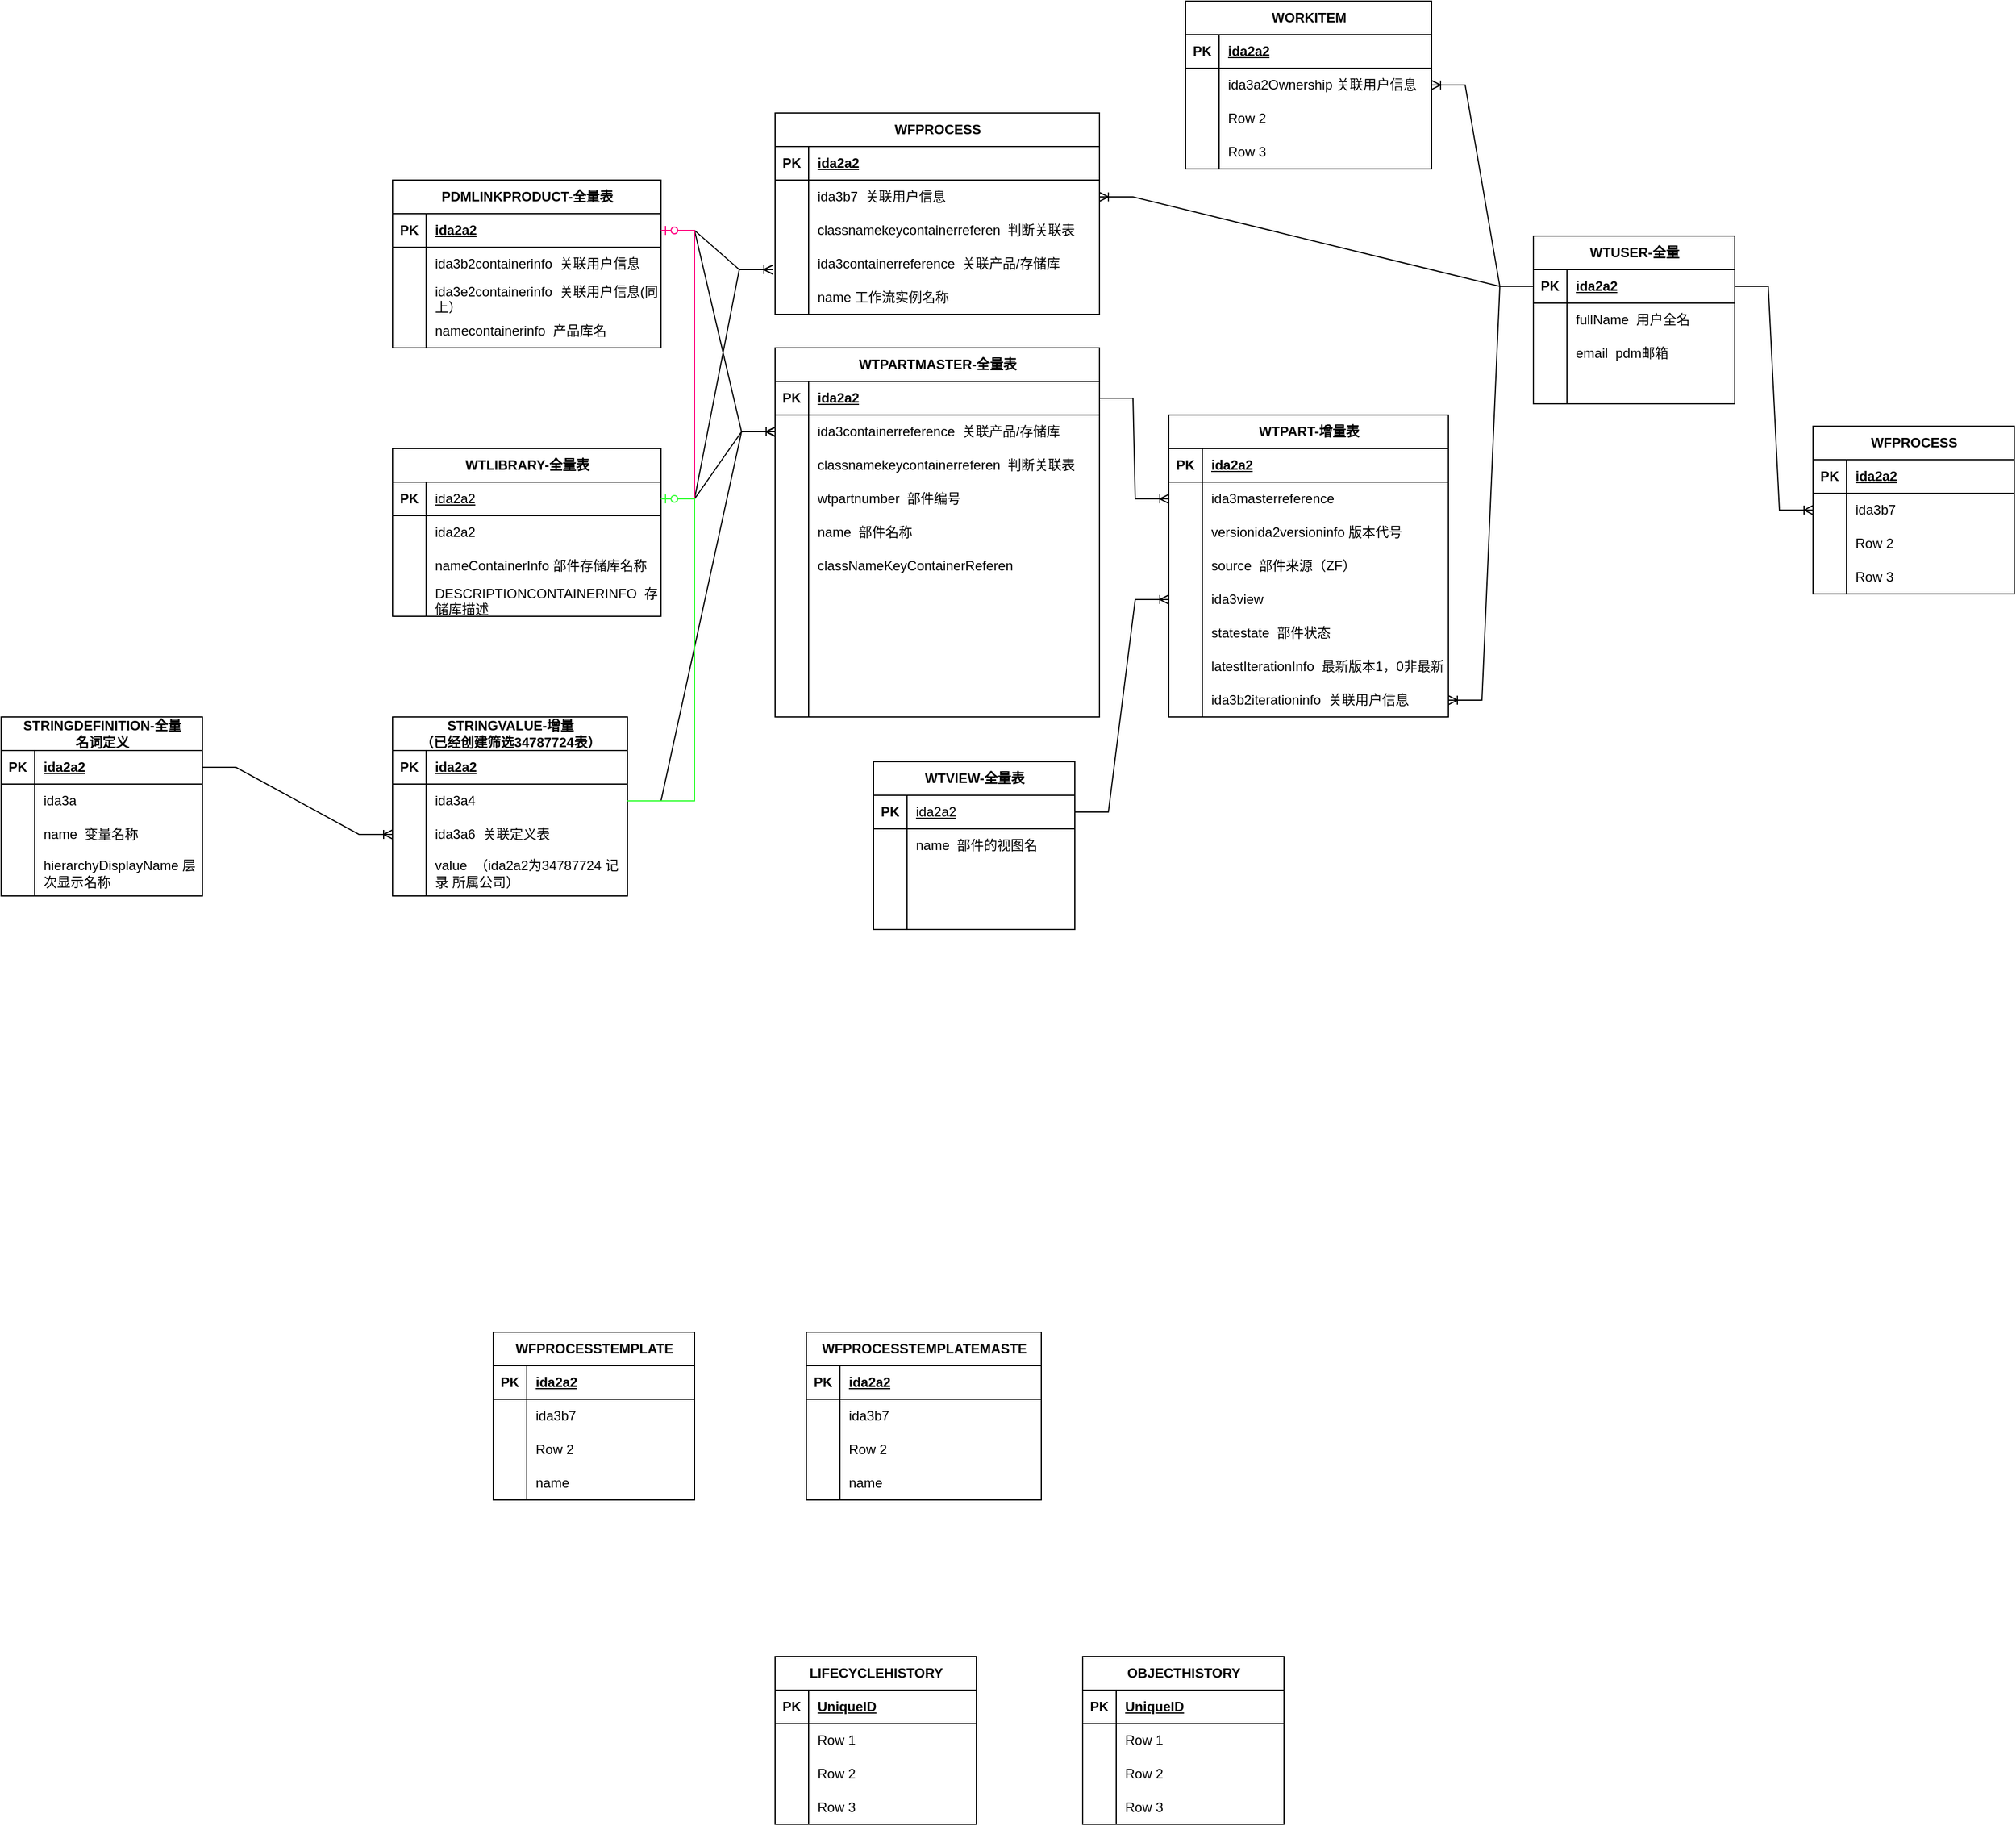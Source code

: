 <mxfile version="27.1.5">
  <diagram name="第 1 页" id="PbvmVwtE0J7aZodhOk84">
    <mxGraphModel dx="2108" dy="1792" grid="1" gridSize="10" guides="1" tooltips="1" connect="1" arrows="1" fold="1" page="1" pageScale="1" pageWidth="827" pageHeight="1169" math="0" shadow="0">
      <root>
        <mxCell id="0" />
        <mxCell id="1" parent="0" />
        <mxCell id="v42-jbXFiAW8nONoKFfQ-14" value="WTPART-增量表" style="shape=table;startSize=30;container=1;collapsible=1;childLayout=tableLayout;fixedRows=1;rowLines=0;fontStyle=1;align=center;resizeLast=1;html=1;" parent="1" vertex="1">
          <mxGeometry x="414" y="10" width="250" height="270" as="geometry" />
        </mxCell>
        <mxCell id="v42-jbXFiAW8nONoKFfQ-15" value="" style="shape=tableRow;horizontal=0;startSize=0;swimlaneHead=0;swimlaneBody=0;fillColor=none;collapsible=0;dropTarget=0;points=[[0,0.5],[1,0.5]];portConstraint=eastwest;top=0;left=0;right=0;bottom=1;" parent="v42-jbXFiAW8nONoKFfQ-14" vertex="1">
          <mxGeometry y="30" width="250" height="30" as="geometry" />
        </mxCell>
        <mxCell id="v42-jbXFiAW8nONoKFfQ-16" value="PK" style="shape=partialRectangle;connectable=0;fillColor=none;top=0;left=0;bottom=0;right=0;fontStyle=1;overflow=hidden;whiteSpace=wrap;html=1;" parent="v42-jbXFiAW8nONoKFfQ-15" vertex="1">
          <mxGeometry width="30" height="30" as="geometry">
            <mxRectangle width="30" height="30" as="alternateBounds" />
          </mxGeometry>
        </mxCell>
        <mxCell id="v42-jbXFiAW8nONoKFfQ-17" value="ida2a2" style="shape=partialRectangle;connectable=0;fillColor=none;top=0;left=0;bottom=0;right=0;align=left;spacingLeft=6;fontStyle=5;overflow=hidden;whiteSpace=wrap;html=1;" parent="v42-jbXFiAW8nONoKFfQ-15" vertex="1">
          <mxGeometry x="30" width="220" height="30" as="geometry">
            <mxRectangle width="220" height="30" as="alternateBounds" />
          </mxGeometry>
        </mxCell>
        <mxCell id="v42-jbXFiAW8nONoKFfQ-18" value="" style="shape=tableRow;horizontal=0;startSize=0;swimlaneHead=0;swimlaneBody=0;fillColor=none;collapsible=0;dropTarget=0;points=[[0,0.5],[1,0.5]];portConstraint=eastwest;top=0;left=0;right=0;bottom=0;" parent="v42-jbXFiAW8nONoKFfQ-14" vertex="1">
          <mxGeometry y="60" width="250" height="30" as="geometry" />
        </mxCell>
        <mxCell id="v42-jbXFiAW8nONoKFfQ-19" value="" style="shape=partialRectangle;connectable=0;fillColor=none;top=0;left=0;bottom=0;right=0;editable=1;overflow=hidden;whiteSpace=wrap;html=1;" parent="v42-jbXFiAW8nONoKFfQ-18" vertex="1">
          <mxGeometry width="30" height="30" as="geometry">
            <mxRectangle width="30" height="30" as="alternateBounds" />
          </mxGeometry>
        </mxCell>
        <mxCell id="v42-jbXFiAW8nONoKFfQ-20" value="ida3masterreference" style="shape=partialRectangle;connectable=0;fillColor=none;top=0;left=0;bottom=0;right=0;align=left;spacingLeft=6;overflow=hidden;whiteSpace=wrap;html=1;" parent="v42-jbXFiAW8nONoKFfQ-18" vertex="1">
          <mxGeometry x="30" width="220" height="30" as="geometry">
            <mxRectangle width="220" height="30" as="alternateBounds" />
          </mxGeometry>
        </mxCell>
        <mxCell id="v42-jbXFiAW8nONoKFfQ-21" value="" style="shape=tableRow;horizontal=0;startSize=0;swimlaneHead=0;swimlaneBody=0;fillColor=none;collapsible=0;dropTarget=0;points=[[0,0.5],[1,0.5]];portConstraint=eastwest;top=0;left=0;right=0;bottom=0;" parent="v42-jbXFiAW8nONoKFfQ-14" vertex="1">
          <mxGeometry y="90" width="250" height="30" as="geometry" />
        </mxCell>
        <mxCell id="v42-jbXFiAW8nONoKFfQ-22" value="" style="shape=partialRectangle;connectable=0;fillColor=none;top=0;left=0;bottom=0;right=0;editable=1;overflow=hidden;whiteSpace=wrap;html=1;" parent="v42-jbXFiAW8nONoKFfQ-21" vertex="1">
          <mxGeometry width="30" height="30" as="geometry">
            <mxRectangle width="30" height="30" as="alternateBounds" />
          </mxGeometry>
        </mxCell>
        <mxCell id="v42-jbXFiAW8nONoKFfQ-23" value="versionida2versioninfo 版本代号" style="shape=partialRectangle;connectable=0;fillColor=none;top=0;left=0;bottom=0;right=0;align=left;spacingLeft=6;overflow=hidden;whiteSpace=wrap;html=1;" parent="v42-jbXFiAW8nONoKFfQ-21" vertex="1">
          <mxGeometry x="30" width="220" height="30" as="geometry">
            <mxRectangle width="220" height="30" as="alternateBounds" />
          </mxGeometry>
        </mxCell>
        <mxCell id="v42-jbXFiAW8nONoKFfQ-24" value="" style="shape=tableRow;horizontal=0;startSize=0;swimlaneHead=0;swimlaneBody=0;fillColor=none;collapsible=0;dropTarget=0;points=[[0,0.5],[1,0.5]];portConstraint=eastwest;top=0;left=0;right=0;bottom=0;" parent="v42-jbXFiAW8nONoKFfQ-14" vertex="1">
          <mxGeometry y="120" width="250" height="30" as="geometry" />
        </mxCell>
        <mxCell id="v42-jbXFiAW8nONoKFfQ-25" value="" style="shape=partialRectangle;connectable=0;fillColor=none;top=0;left=0;bottom=0;right=0;editable=1;overflow=hidden;whiteSpace=wrap;html=1;" parent="v42-jbXFiAW8nONoKFfQ-24" vertex="1">
          <mxGeometry width="30" height="30" as="geometry">
            <mxRectangle width="30" height="30" as="alternateBounds" />
          </mxGeometry>
        </mxCell>
        <mxCell id="v42-jbXFiAW8nONoKFfQ-26" value="source&amp;nbsp; 部件来源（ZF）" style="shape=partialRectangle;connectable=0;fillColor=none;top=0;left=0;bottom=0;right=0;align=left;spacingLeft=6;overflow=hidden;whiteSpace=wrap;html=1;" parent="v42-jbXFiAW8nONoKFfQ-24" vertex="1">
          <mxGeometry x="30" width="220" height="30" as="geometry">
            <mxRectangle width="220" height="30" as="alternateBounds" />
          </mxGeometry>
        </mxCell>
        <mxCell id="v42-jbXFiAW8nONoKFfQ-50" style="shape=tableRow;horizontal=0;startSize=0;swimlaneHead=0;swimlaneBody=0;fillColor=none;collapsible=0;dropTarget=0;points=[[0,0.5],[1,0.5]];portConstraint=eastwest;top=0;left=0;right=0;bottom=0;" parent="v42-jbXFiAW8nONoKFfQ-14" vertex="1">
          <mxGeometry y="150" width="250" height="30" as="geometry" />
        </mxCell>
        <mxCell id="v42-jbXFiAW8nONoKFfQ-51" style="shape=partialRectangle;connectable=0;fillColor=none;top=0;left=0;bottom=0;right=0;editable=1;overflow=hidden;whiteSpace=wrap;html=1;" parent="v42-jbXFiAW8nONoKFfQ-50" vertex="1">
          <mxGeometry width="30" height="30" as="geometry">
            <mxRectangle width="30" height="30" as="alternateBounds" />
          </mxGeometry>
        </mxCell>
        <mxCell id="v42-jbXFiAW8nONoKFfQ-52" value="ida3view" style="shape=partialRectangle;connectable=0;fillColor=none;top=0;left=0;bottom=0;right=0;align=left;spacingLeft=6;overflow=hidden;whiteSpace=wrap;html=1;" parent="v42-jbXFiAW8nONoKFfQ-50" vertex="1">
          <mxGeometry x="30" width="220" height="30" as="geometry">
            <mxRectangle width="220" height="30" as="alternateBounds" />
          </mxGeometry>
        </mxCell>
        <mxCell id="v42-jbXFiAW8nONoKFfQ-53" style="shape=tableRow;horizontal=0;startSize=0;swimlaneHead=0;swimlaneBody=0;fillColor=none;collapsible=0;dropTarget=0;points=[[0,0.5],[1,0.5]];portConstraint=eastwest;top=0;left=0;right=0;bottom=0;" parent="v42-jbXFiAW8nONoKFfQ-14" vertex="1">
          <mxGeometry y="180" width="250" height="30" as="geometry" />
        </mxCell>
        <mxCell id="v42-jbXFiAW8nONoKFfQ-54" style="shape=partialRectangle;connectable=0;fillColor=none;top=0;left=0;bottom=0;right=0;editable=1;overflow=hidden;whiteSpace=wrap;html=1;" parent="v42-jbXFiAW8nONoKFfQ-53" vertex="1">
          <mxGeometry width="30" height="30" as="geometry">
            <mxRectangle width="30" height="30" as="alternateBounds" />
          </mxGeometry>
        </mxCell>
        <mxCell id="v42-jbXFiAW8nONoKFfQ-55" value="statestate&amp;nbsp; 部件状态" style="shape=partialRectangle;connectable=0;fillColor=none;top=0;left=0;bottom=0;right=0;align=left;spacingLeft=6;overflow=hidden;whiteSpace=wrap;html=1;" parent="v42-jbXFiAW8nONoKFfQ-53" vertex="1">
          <mxGeometry x="30" width="220" height="30" as="geometry">
            <mxRectangle width="220" height="30" as="alternateBounds" />
          </mxGeometry>
        </mxCell>
        <mxCell id="v42-jbXFiAW8nONoKFfQ-56" style="shape=tableRow;horizontal=0;startSize=0;swimlaneHead=0;swimlaneBody=0;fillColor=none;collapsible=0;dropTarget=0;points=[[0,0.5],[1,0.5]];portConstraint=eastwest;top=0;left=0;right=0;bottom=0;" parent="v42-jbXFiAW8nONoKFfQ-14" vertex="1">
          <mxGeometry y="210" width="250" height="30" as="geometry" />
        </mxCell>
        <mxCell id="v42-jbXFiAW8nONoKFfQ-57" style="shape=partialRectangle;connectable=0;fillColor=none;top=0;left=0;bottom=0;right=0;editable=1;overflow=hidden;whiteSpace=wrap;html=1;" parent="v42-jbXFiAW8nONoKFfQ-56" vertex="1">
          <mxGeometry width="30" height="30" as="geometry">
            <mxRectangle width="30" height="30" as="alternateBounds" />
          </mxGeometry>
        </mxCell>
        <mxCell id="v42-jbXFiAW8nONoKFfQ-58" value="latestIterationInfo&amp;nbsp; 最新版本1，0非最新" style="shape=partialRectangle;connectable=0;fillColor=none;top=0;left=0;bottom=0;right=0;align=left;spacingLeft=6;overflow=hidden;whiteSpace=wrap;html=1;" parent="v42-jbXFiAW8nONoKFfQ-56" vertex="1">
          <mxGeometry x="30" width="220" height="30" as="geometry">
            <mxRectangle width="220" height="30" as="alternateBounds" />
          </mxGeometry>
        </mxCell>
        <mxCell id="58sn2QVNgNOwX3B6SbIz-1" style="shape=tableRow;horizontal=0;startSize=0;swimlaneHead=0;swimlaneBody=0;fillColor=none;collapsible=0;dropTarget=0;points=[[0,0.5],[1,0.5]];portConstraint=eastwest;top=0;left=0;right=0;bottom=0;" vertex="1" parent="v42-jbXFiAW8nONoKFfQ-14">
          <mxGeometry y="240" width="250" height="30" as="geometry" />
        </mxCell>
        <mxCell id="58sn2QVNgNOwX3B6SbIz-2" style="shape=partialRectangle;connectable=0;fillColor=none;top=0;left=0;bottom=0;right=0;editable=1;overflow=hidden;whiteSpace=wrap;html=1;" vertex="1" parent="58sn2QVNgNOwX3B6SbIz-1">
          <mxGeometry width="30" height="30" as="geometry">
            <mxRectangle width="30" height="30" as="alternateBounds" />
          </mxGeometry>
        </mxCell>
        <mxCell id="58sn2QVNgNOwX3B6SbIz-3" value="ida3b2iterationinfo&amp;nbsp; 关联用户信息" style="shape=partialRectangle;connectable=0;fillColor=none;top=0;left=0;bottom=0;right=0;align=left;spacingLeft=6;overflow=hidden;whiteSpace=wrap;html=1;" vertex="1" parent="58sn2QVNgNOwX3B6SbIz-1">
          <mxGeometry x="30" width="220" height="30" as="geometry">
            <mxRectangle width="220" height="30" as="alternateBounds" />
          </mxGeometry>
        </mxCell>
        <mxCell id="v42-jbXFiAW8nONoKFfQ-59" value="STRINGDEFINITION-全量&lt;div&gt;名词定义&lt;/div&gt;" style="shape=table;startSize=30;container=1;collapsible=1;childLayout=tableLayout;fixedRows=1;rowLines=0;fontStyle=1;align=center;resizeLast=1;html=1;" parent="1" vertex="1">
          <mxGeometry x="-630" y="280" width="180" height="160" as="geometry" />
        </mxCell>
        <mxCell id="v42-jbXFiAW8nONoKFfQ-60" value="" style="shape=tableRow;horizontal=0;startSize=0;swimlaneHead=0;swimlaneBody=0;fillColor=none;collapsible=0;dropTarget=0;points=[[0,0.5],[1,0.5]];portConstraint=eastwest;top=0;left=0;right=0;bottom=1;" parent="v42-jbXFiAW8nONoKFfQ-59" vertex="1">
          <mxGeometry y="30" width="180" height="30" as="geometry" />
        </mxCell>
        <mxCell id="v42-jbXFiAW8nONoKFfQ-61" value="PK" style="shape=partialRectangle;connectable=0;fillColor=none;top=0;left=0;bottom=0;right=0;fontStyle=1;overflow=hidden;whiteSpace=wrap;html=1;" parent="v42-jbXFiAW8nONoKFfQ-60" vertex="1">
          <mxGeometry width="30" height="30" as="geometry">
            <mxRectangle width="30" height="30" as="alternateBounds" />
          </mxGeometry>
        </mxCell>
        <mxCell id="v42-jbXFiAW8nONoKFfQ-62" value="ida2a2" style="shape=partialRectangle;connectable=0;fillColor=none;top=0;left=0;bottom=0;right=0;align=left;spacingLeft=6;fontStyle=5;overflow=hidden;whiteSpace=wrap;html=1;" parent="v42-jbXFiAW8nONoKFfQ-60" vertex="1">
          <mxGeometry x="30" width="150" height="30" as="geometry">
            <mxRectangle width="150" height="30" as="alternateBounds" />
          </mxGeometry>
        </mxCell>
        <mxCell id="v42-jbXFiAW8nONoKFfQ-63" value="" style="shape=tableRow;horizontal=0;startSize=0;swimlaneHead=0;swimlaneBody=0;fillColor=none;collapsible=0;dropTarget=0;points=[[0,0.5],[1,0.5]];portConstraint=eastwest;top=0;left=0;right=0;bottom=0;" parent="v42-jbXFiAW8nONoKFfQ-59" vertex="1">
          <mxGeometry y="60" width="180" height="30" as="geometry" />
        </mxCell>
        <mxCell id="v42-jbXFiAW8nONoKFfQ-64" value="" style="shape=partialRectangle;connectable=0;fillColor=none;top=0;left=0;bottom=0;right=0;editable=1;overflow=hidden;whiteSpace=wrap;html=1;" parent="v42-jbXFiAW8nONoKFfQ-63" vertex="1">
          <mxGeometry width="30" height="30" as="geometry">
            <mxRectangle width="30" height="30" as="alternateBounds" />
          </mxGeometry>
        </mxCell>
        <mxCell id="v42-jbXFiAW8nONoKFfQ-65" value="ida3a" style="shape=partialRectangle;connectable=0;fillColor=none;top=0;left=0;bottom=0;right=0;align=left;spacingLeft=6;overflow=hidden;whiteSpace=wrap;html=1;" parent="v42-jbXFiAW8nONoKFfQ-63" vertex="1">
          <mxGeometry x="30" width="150" height="30" as="geometry">
            <mxRectangle width="150" height="30" as="alternateBounds" />
          </mxGeometry>
        </mxCell>
        <mxCell id="v42-jbXFiAW8nONoKFfQ-66" value="" style="shape=tableRow;horizontal=0;startSize=0;swimlaneHead=0;swimlaneBody=0;fillColor=none;collapsible=0;dropTarget=0;points=[[0,0.5],[1,0.5]];portConstraint=eastwest;top=0;left=0;right=0;bottom=0;" parent="v42-jbXFiAW8nONoKFfQ-59" vertex="1">
          <mxGeometry y="90" width="180" height="30" as="geometry" />
        </mxCell>
        <mxCell id="v42-jbXFiAW8nONoKFfQ-67" value="" style="shape=partialRectangle;connectable=0;fillColor=none;top=0;left=0;bottom=0;right=0;editable=1;overflow=hidden;whiteSpace=wrap;html=1;" parent="v42-jbXFiAW8nONoKFfQ-66" vertex="1">
          <mxGeometry width="30" height="30" as="geometry">
            <mxRectangle width="30" height="30" as="alternateBounds" />
          </mxGeometry>
        </mxCell>
        <mxCell id="v42-jbXFiAW8nONoKFfQ-68" value="name&amp;nbsp; 变量名称" style="shape=partialRectangle;connectable=0;fillColor=none;top=0;left=0;bottom=0;right=0;align=left;spacingLeft=6;overflow=hidden;whiteSpace=wrap;html=1;" parent="v42-jbXFiAW8nONoKFfQ-66" vertex="1">
          <mxGeometry x="30" width="150" height="30" as="geometry">
            <mxRectangle width="150" height="30" as="alternateBounds" />
          </mxGeometry>
        </mxCell>
        <mxCell id="v42-jbXFiAW8nONoKFfQ-69" value="" style="shape=tableRow;horizontal=0;startSize=0;swimlaneHead=0;swimlaneBody=0;fillColor=none;collapsible=0;dropTarget=0;points=[[0,0.5],[1,0.5]];portConstraint=eastwest;top=0;left=0;right=0;bottom=0;" parent="v42-jbXFiAW8nONoKFfQ-59" vertex="1">
          <mxGeometry y="120" width="180" height="40" as="geometry" />
        </mxCell>
        <mxCell id="v42-jbXFiAW8nONoKFfQ-70" value="" style="shape=partialRectangle;connectable=0;fillColor=none;top=0;left=0;bottom=0;right=0;editable=1;overflow=hidden;whiteSpace=wrap;html=1;" parent="v42-jbXFiAW8nONoKFfQ-69" vertex="1">
          <mxGeometry width="30" height="40" as="geometry">
            <mxRectangle width="30" height="40" as="alternateBounds" />
          </mxGeometry>
        </mxCell>
        <mxCell id="v42-jbXFiAW8nONoKFfQ-71" value="hierarchyDisplayName 层次显示名称" style="shape=partialRectangle;connectable=0;fillColor=none;top=0;left=0;bottom=0;right=0;align=left;spacingLeft=6;overflow=hidden;whiteSpace=wrap;html=1;" parent="v42-jbXFiAW8nONoKFfQ-69" vertex="1">
          <mxGeometry x="30" width="150" height="40" as="geometry">
            <mxRectangle width="150" height="40" as="alternateBounds" />
          </mxGeometry>
        </mxCell>
        <mxCell id="v42-jbXFiAW8nONoKFfQ-1" value="WTPARTMASTER-全量表" style="shape=table;startSize=30;container=1;collapsible=1;childLayout=tableLayout;fixedRows=1;rowLines=0;fontStyle=1;align=center;resizeLast=1;html=1;" parent="1" vertex="1">
          <mxGeometry x="62" y="-50" width="290" height="330" as="geometry">
            <mxRectangle x="130" y="110" width="140" height="30" as="alternateBounds" />
          </mxGeometry>
        </mxCell>
        <mxCell id="v42-jbXFiAW8nONoKFfQ-2" value="" style="shape=tableRow;horizontal=0;startSize=0;swimlaneHead=0;swimlaneBody=0;fillColor=none;collapsible=0;dropTarget=0;points=[[0,0.5],[1,0.5]];portConstraint=eastwest;top=0;left=0;right=0;bottom=1;" parent="v42-jbXFiAW8nONoKFfQ-1" vertex="1">
          <mxGeometry y="30" width="290" height="30" as="geometry" />
        </mxCell>
        <mxCell id="v42-jbXFiAW8nONoKFfQ-3" value="PK" style="shape=partialRectangle;connectable=0;fillColor=none;top=0;left=0;bottom=0;right=0;fontStyle=1;overflow=hidden;whiteSpace=wrap;html=1;" parent="v42-jbXFiAW8nONoKFfQ-2" vertex="1">
          <mxGeometry width="30" height="30" as="geometry">
            <mxRectangle width="30" height="30" as="alternateBounds" />
          </mxGeometry>
        </mxCell>
        <mxCell id="v42-jbXFiAW8nONoKFfQ-4" value="ida2a2" style="shape=partialRectangle;connectable=0;fillColor=none;top=0;left=0;bottom=0;right=0;align=left;spacingLeft=6;fontStyle=5;overflow=hidden;whiteSpace=wrap;html=1;" parent="v42-jbXFiAW8nONoKFfQ-2" vertex="1">
          <mxGeometry x="30" width="260" height="30" as="geometry">
            <mxRectangle width="260" height="30" as="alternateBounds" />
          </mxGeometry>
        </mxCell>
        <mxCell id="v42-jbXFiAW8nONoKFfQ-5" value="" style="shape=tableRow;horizontal=0;startSize=0;swimlaneHead=0;swimlaneBody=0;fillColor=none;collapsible=0;dropTarget=0;points=[[0,0.5],[1,0.5]];portConstraint=eastwest;top=0;left=0;right=0;bottom=0;" parent="v42-jbXFiAW8nONoKFfQ-1" vertex="1">
          <mxGeometry y="60" width="290" height="30" as="geometry" />
        </mxCell>
        <mxCell id="v42-jbXFiAW8nONoKFfQ-6" value="" style="shape=partialRectangle;connectable=0;fillColor=none;top=0;left=0;bottom=0;right=0;editable=1;overflow=hidden;whiteSpace=wrap;html=1;" parent="v42-jbXFiAW8nONoKFfQ-5" vertex="1">
          <mxGeometry width="30" height="30" as="geometry">
            <mxRectangle width="30" height="30" as="alternateBounds" />
          </mxGeometry>
        </mxCell>
        <mxCell id="v42-jbXFiAW8nONoKFfQ-7" value="ida3containerreference&amp;nbsp; 关联产品/存储库" style="shape=partialRectangle;connectable=0;fillColor=none;top=0;left=0;bottom=0;right=0;align=left;spacingLeft=6;overflow=hidden;whiteSpace=wrap;html=1;" parent="v42-jbXFiAW8nONoKFfQ-5" vertex="1">
          <mxGeometry x="30" width="260" height="30" as="geometry">
            <mxRectangle width="260" height="30" as="alternateBounds" />
          </mxGeometry>
        </mxCell>
        <mxCell id="v42-jbXFiAW8nONoKFfQ-8" value="" style="shape=tableRow;horizontal=0;startSize=0;swimlaneHead=0;swimlaneBody=0;fillColor=none;collapsible=0;dropTarget=0;points=[[0,0.5],[1,0.5]];portConstraint=eastwest;top=0;left=0;right=0;bottom=0;" parent="v42-jbXFiAW8nONoKFfQ-1" vertex="1">
          <mxGeometry y="90" width="290" height="30" as="geometry" />
        </mxCell>
        <mxCell id="v42-jbXFiAW8nONoKFfQ-9" value="" style="shape=partialRectangle;connectable=0;fillColor=none;top=0;left=0;bottom=0;right=0;editable=1;overflow=hidden;whiteSpace=wrap;html=1;" parent="v42-jbXFiAW8nONoKFfQ-8" vertex="1">
          <mxGeometry width="30" height="30" as="geometry">
            <mxRectangle width="30" height="30" as="alternateBounds" />
          </mxGeometry>
        </mxCell>
        <mxCell id="v42-jbXFiAW8nONoKFfQ-10" value="classnamekeycontainerreferen&amp;nbsp; 判断关联表" style="shape=partialRectangle;connectable=0;fillColor=none;top=0;left=0;bottom=0;right=0;align=left;spacingLeft=6;overflow=hidden;whiteSpace=wrap;html=1;" parent="v42-jbXFiAW8nONoKFfQ-8" vertex="1">
          <mxGeometry x="30" width="260" height="30" as="geometry">
            <mxRectangle width="260" height="30" as="alternateBounds" />
          </mxGeometry>
        </mxCell>
        <mxCell id="v42-jbXFiAW8nONoKFfQ-11" value="" style="shape=tableRow;horizontal=0;startSize=0;swimlaneHead=0;swimlaneBody=0;fillColor=none;collapsible=0;dropTarget=0;points=[[0,0.5],[1,0.5]];portConstraint=eastwest;top=0;left=0;right=0;bottom=0;" parent="v42-jbXFiAW8nONoKFfQ-1" vertex="1">
          <mxGeometry y="120" width="290" height="30" as="geometry" />
        </mxCell>
        <mxCell id="v42-jbXFiAW8nONoKFfQ-12" value="" style="shape=partialRectangle;connectable=0;fillColor=none;top=0;left=0;bottom=0;right=0;editable=1;overflow=hidden;whiteSpace=wrap;html=1;" parent="v42-jbXFiAW8nONoKFfQ-11" vertex="1">
          <mxGeometry width="30" height="30" as="geometry">
            <mxRectangle width="30" height="30" as="alternateBounds" />
          </mxGeometry>
        </mxCell>
        <mxCell id="v42-jbXFiAW8nONoKFfQ-13" value="wtpartnumber&amp;nbsp; 部件编号" style="shape=partialRectangle;connectable=0;fillColor=none;top=0;left=0;bottom=0;right=0;align=left;spacingLeft=6;overflow=hidden;whiteSpace=wrap;html=1;" parent="v42-jbXFiAW8nONoKFfQ-11" vertex="1">
          <mxGeometry x="30" width="260" height="30" as="geometry">
            <mxRectangle width="260" height="30" as="alternateBounds" />
          </mxGeometry>
        </mxCell>
        <mxCell id="v42-jbXFiAW8nONoKFfQ-32" style="shape=tableRow;horizontal=0;startSize=0;swimlaneHead=0;swimlaneBody=0;fillColor=none;collapsible=0;dropTarget=0;points=[[0,0.5],[1,0.5]];portConstraint=eastwest;top=0;left=0;right=0;bottom=0;" parent="v42-jbXFiAW8nONoKFfQ-1" vertex="1">
          <mxGeometry y="150" width="290" height="30" as="geometry" />
        </mxCell>
        <mxCell id="v42-jbXFiAW8nONoKFfQ-33" style="shape=partialRectangle;connectable=0;fillColor=none;top=0;left=0;bottom=0;right=0;editable=1;overflow=hidden;whiteSpace=wrap;html=1;" parent="v42-jbXFiAW8nONoKFfQ-32" vertex="1">
          <mxGeometry width="30" height="30" as="geometry">
            <mxRectangle width="30" height="30" as="alternateBounds" />
          </mxGeometry>
        </mxCell>
        <mxCell id="v42-jbXFiAW8nONoKFfQ-34" value="name&amp;nbsp; 部件名称" style="shape=partialRectangle;connectable=0;fillColor=none;top=0;left=0;bottom=0;right=0;align=left;spacingLeft=6;overflow=hidden;whiteSpace=wrap;html=1;" parent="v42-jbXFiAW8nONoKFfQ-32" vertex="1">
          <mxGeometry x="30" width="260" height="30" as="geometry">
            <mxRectangle width="260" height="30" as="alternateBounds" />
          </mxGeometry>
        </mxCell>
        <mxCell id="v42-jbXFiAW8nONoKFfQ-35" style="shape=tableRow;horizontal=0;startSize=0;swimlaneHead=0;swimlaneBody=0;fillColor=none;collapsible=0;dropTarget=0;points=[[0,0.5],[1,0.5]];portConstraint=eastwest;top=0;left=0;right=0;bottom=0;" parent="v42-jbXFiAW8nONoKFfQ-1" vertex="1">
          <mxGeometry y="180" width="290" height="30" as="geometry" />
        </mxCell>
        <mxCell id="v42-jbXFiAW8nONoKFfQ-36" style="shape=partialRectangle;connectable=0;fillColor=none;top=0;left=0;bottom=0;right=0;editable=1;overflow=hidden;whiteSpace=wrap;html=1;" parent="v42-jbXFiAW8nONoKFfQ-35" vertex="1">
          <mxGeometry width="30" height="30" as="geometry">
            <mxRectangle width="30" height="30" as="alternateBounds" />
          </mxGeometry>
        </mxCell>
        <mxCell id="v42-jbXFiAW8nONoKFfQ-37" value="classNameKeyContainerReferen" style="shape=partialRectangle;connectable=0;fillColor=none;top=0;left=0;bottom=0;right=0;align=left;spacingLeft=6;overflow=hidden;whiteSpace=wrap;html=1;" parent="v42-jbXFiAW8nONoKFfQ-35" vertex="1">
          <mxGeometry x="30" width="260" height="30" as="geometry">
            <mxRectangle width="260" height="30" as="alternateBounds" />
          </mxGeometry>
        </mxCell>
        <mxCell id="v42-jbXFiAW8nONoKFfQ-38" style="shape=tableRow;horizontal=0;startSize=0;swimlaneHead=0;swimlaneBody=0;fillColor=none;collapsible=0;dropTarget=0;points=[[0,0.5],[1,0.5]];portConstraint=eastwest;top=0;left=0;right=0;bottom=0;" parent="v42-jbXFiAW8nONoKFfQ-1" vertex="1">
          <mxGeometry y="210" width="290" height="30" as="geometry" />
        </mxCell>
        <mxCell id="v42-jbXFiAW8nONoKFfQ-39" style="shape=partialRectangle;connectable=0;fillColor=none;top=0;left=0;bottom=0;right=0;editable=1;overflow=hidden;whiteSpace=wrap;html=1;" parent="v42-jbXFiAW8nONoKFfQ-38" vertex="1">
          <mxGeometry width="30" height="30" as="geometry">
            <mxRectangle width="30" height="30" as="alternateBounds" />
          </mxGeometry>
        </mxCell>
        <mxCell id="v42-jbXFiAW8nONoKFfQ-40" style="shape=partialRectangle;connectable=0;fillColor=none;top=0;left=0;bottom=0;right=0;align=left;spacingLeft=6;overflow=hidden;whiteSpace=wrap;html=1;" parent="v42-jbXFiAW8nONoKFfQ-38" vertex="1">
          <mxGeometry x="30" width="260" height="30" as="geometry">
            <mxRectangle width="260" height="30" as="alternateBounds" />
          </mxGeometry>
        </mxCell>
        <mxCell id="v42-jbXFiAW8nONoKFfQ-41" style="shape=tableRow;horizontal=0;startSize=0;swimlaneHead=0;swimlaneBody=0;fillColor=none;collapsible=0;dropTarget=0;points=[[0,0.5],[1,0.5]];portConstraint=eastwest;top=0;left=0;right=0;bottom=0;" parent="v42-jbXFiAW8nONoKFfQ-1" vertex="1">
          <mxGeometry y="240" width="290" height="30" as="geometry" />
        </mxCell>
        <mxCell id="v42-jbXFiAW8nONoKFfQ-42" style="shape=partialRectangle;connectable=0;fillColor=none;top=0;left=0;bottom=0;right=0;editable=1;overflow=hidden;whiteSpace=wrap;html=1;" parent="v42-jbXFiAW8nONoKFfQ-41" vertex="1">
          <mxGeometry width="30" height="30" as="geometry">
            <mxRectangle width="30" height="30" as="alternateBounds" />
          </mxGeometry>
        </mxCell>
        <mxCell id="v42-jbXFiAW8nONoKFfQ-43" style="shape=partialRectangle;connectable=0;fillColor=none;top=0;left=0;bottom=0;right=0;align=left;spacingLeft=6;overflow=hidden;whiteSpace=wrap;html=1;" parent="v42-jbXFiAW8nONoKFfQ-41" vertex="1">
          <mxGeometry x="30" width="260" height="30" as="geometry">
            <mxRectangle width="260" height="30" as="alternateBounds" />
          </mxGeometry>
        </mxCell>
        <mxCell id="v42-jbXFiAW8nONoKFfQ-44" style="shape=tableRow;horizontal=0;startSize=0;swimlaneHead=0;swimlaneBody=0;fillColor=none;collapsible=0;dropTarget=0;points=[[0,0.5],[1,0.5]];portConstraint=eastwest;top=0;left=0;right=0;bottom=0;" parent="v42-jbXFiAW8nONoKFfQ-1" vertex="1">
          <mxGeometry y="270" width="290" height="30" as="geometry" />
        </mxCell>
        <mxCell id="v42-jbXFiAW8nONoKFfQ-45" style="shape=partialRectangle;connectable=0;fillColor=none;top=0;left=0;bottom=0;right=0;editable=1;overflow=hidden;whiteSpace=wrap;html=1;" parent="v42-jbXFiAW8nONoKFfQ-44" vertex="1">
          <mxGeometry width="30" height="30" as="geometry">
            <mxRectangle width="30" height="30" as="alternateBounds" />
          </mxGeometry>
        </mxCell>
        <mxCell id="v42-jbXFiAW8nONoKFfQ-46" style="shape=partialRectangle;connectable=0;fillColor=none;top=0;left=0;bottom=0;right=0;align=left;spacingLeft=6;overflow=hidden;whiteSpace=wrap;html=1;" parent="v42-jbXFiAW8nONoKFfQ-44" vertex="1">
          <mxGeometry x="30" width="260" height="30" as="geometry">
            <mxRectangle width="260" height="30" as="alternateBounds" />
          </mxGeometry>
        </mxCell>
        <mxCell id="v42-jbXFiAW8nONoKFfQ-47" style="shape=tableRow;horizontal=0;startSize=0;swimlaneHead=0;swimlaneBody=0;fillColor=none;collapsible=0;dropTarget=0;points=[[0,0.5],[1,0.5]];portConstraint=eastwest;top=0;left=0;right=0;bottom=0;" parent="v42-jbXFiAW8nONoKFfQ-1" vertex="1">
          <mxGeometry y="300" width="290" height="30" as="geometry" />
        </mxCell>
        <mxCell id="v42-jbXFiAW8nONoKFfQ-48" style="shape=partialRectangle;connectable=0;fillColor=none;top=0;left=0;bottom=0;right=0;editable=1;overflow=hidden;whiteSpace=wrap;html=1;" parent="v42-jbXFiAW8nONoKFfQ-47" vertex="1">
          <mxGeometry width="30" height="30" as="geometry">
            <mxRectangle width="30" height="30" as="alternateBounds" />
          </mxGeometry>
        </mxCell>
        <mxCell id="v42-jbXFiAW8nONoKFfQ-49" style="shape=partialRectangle;connectable=0;fillColor=none;top=0;left=0;bottom=0;right=0;align=left;spacingLeft=6;overflow=hidden;whiteSpace=wrap;html=1;" parent="v42-jbXFiAW8nONoKFfQ-47" vertex="1">
          <mxGeometry x="30" width="260" height="30" as="geometry">
            <mxRectangle width="260" height="30" as="alternateBounds" />
          </mxGeometry>
        </mxCell>
        <mxCell id="v42-jbXFiAW8nONoKFfQ-72" value="STRINGVALUE-增量&lt;div&gt;（已经创建筛选34787724表）&lt;/div&gt;" style="shape=table;startSize=30;container=1;collapsible=1;childLayout=tableLayout;fixedRows=1;rowLines=0;fontStyle=1;align=center;resizeLast=1;html=1;" parent="1" vertex="1">
          <mxGeometry x="-280" y="280" width="210" height="160" as="geometry" />
        </mxCell>
        <mxCell id="v42-jbXFiAW8nONoKFfQ-73" value="" style="shape=tableRow;horizontal=0;startSize=0;swimlaneHead=0;swimlaneBody=0;fillColor=none;collapsible=0;dropTarget=0;points=[[0,0.5],[1,0.5]];portConstraint=eastwest;top=0;left=0;right=0;bottom=1;" parent="v42-jbXFiAW8nONoKFfQ-72" vertex="1">
          <mxGeometry y="30" width="210" height="30" as="geometry" />
        </mxCell>
        <mxCell id="v42-jbXFiAW8nONoKFfQ-74" value="PK" style="shape=partialRectangle;connectable=0;fillColor=none;top=0;left=0;bottom=0;right=0;fontStyle=1;overflow=hidden;whiteSpace=wrap;html=1;" parent="v42-jbXFiAW8nONoKFfQ-73" vertex="1">
          <mxGeometry width="30" height="30" as="geometry">
            <mxRectangle width="30" height="30" as="alternateBounds" />
          </mxGeometry>
        </mxCell>
        <mxCell id="v42-jbXFiAW8nONoKFfQ-75" value="ida2a2" style="shape=partialRectangle;connectable=0;fillColor=none;top=0;left=0;bottom=0;right=0;align=left;spacingLeft=6;fontStyle=5;overflow=hidden;whiteSpace=wrap;html=1;" parent="v42-jbXFiAW8nONoKFfQ-73" vertex="1">
          <mxGeometry x="30" width="180" height="30" as="geometry">
            <mxRectangle width="180" height="30" as="alternateBounds" />
          </mxGeometry>
        </mxCell>
        <mxCell id="v42-jbXFiAW8nONoKFfQ-76" value="" style="shape=tableRow;horizontal=0;startSize=0;swimlaneHead=0;swimlaneBody=0;fillColor=none;collapsible=0;dropTarget=0;points=[[0,0.5],[1,0.5]];portConstraint=eastwest;top=0;left=0;right=0;bottom=0;" parent="v42-jbXFiAW8nONoKFfQ-72" vertex="1">
          <mxGeometry y="60" width="210" height="30" as="geometry" />
        </mxCell>
        <mxCell id="v42-jbXFiAW8nONoKFfQ-77" value="" style="shape=partialRectangle;connectable=0;fillColor=none;top=0;left=0;bottom=0;right=0;editable=1;overflow=hidden;whiteSpace=wrap;html=1;" parent="v42-jbXFiAW8nONoKFfQ-76" vertex="1">
          <mxGeometry width="30" height="30" as="geometry">
            <mxRectangle width="30" height="30" as="alternateBounds" />
          </mxGeometry>
        </mxCell>
        <mxCell id="v42-jbXFiAW8nONoKFfQ-78" value="ida3a4" style="shape=partialRectangle;connectable=0;fillColor=none;top=0;left=0;bottom=0;right=0;align=left;spacingLeft=6;overflow=hidden;whiteSpace=wrap;html=1;" parent="v42-jbXFiAW8nONoKFfQ-76" vertex="1">
          <mxGeometry x="30" width="180" height="30" as="geometry">
            <mxRectangle width="180" height="30" as="alternateBounds" />
          </mxGeometry>
        </mxCell>
        <mxCell id="v42-jbXFiAW8nONoKFfQ-79" value="" style="shape=tableRow;horizontal=0;startSize=0;swimlaneHead=0;swimlaneBody=0;fillColor=none;collapsible=0;dropTarget=0;points=[[0,0.5],[1,0.5]];portConstraint=eastwest;top=0;left=0;right=0;bottom=0;" parent="v42-jbXFiAW8nONoKFfQ-72" vertex="1">
          <mxGeometry y="90" width="210" height="30" as="geometry" />
        </mxCell>
        <mxCell id="v42-jbXFiAW8nONoKFfQ-80" value="" style="shape=partialRectangle;connectable=0;fillColor=none;top=0;left=0;bottom=0;right=0;editable=1;overflow=hidden;whiteSpace=wrap;html=1;" parent="v42-jbXFiAW8nONoKFfQ-79" vertex="1">
          <mxGeometry width="30" height="30" as="geometry">
            <mxRectangle width="30" height="30" as="alternateBounds" />
          </mxGeometry>
        </mxCell>
        <mxCell id="v42-jbXFiAW8nONoKFfQ-81" value="ida3a6&amp;nbsp; 关联定义表" style="shape=partialRectangle;connectable=0;fillColor=none;top=0;left=0;bottom=0;right=0;align=left;spacingLeft=6;overflow=hidden;whiteSpace=wrap;html=1;" parent="v42-jbXFiAW8nONoKFfQ-79" vertex="1">
          <mxGeometry x="30" width="180" height="30" as="geometry">
            <mxRectangle width="180" height="30" as="alternateBounds" />
          </mxGeometry>
        </mxCell>
        <mxCell id="v42-jbXFiAW8nONoKFfQ-82" value="" style="shape=tableRow;horizontal=0;startSize=0;swimlaneHead=0;swimlaneBody=0;fillColor=none;collapsible=0;dropTarget=0;points=[[0,0.5],[1,0.5]];portConstraint=eastwest;top=0;left=0;right=0;bottom=0;" parent="v42-jbXFiAW8nONoKFfQ-72" vertex="1">
          <mxGeometry y="120" width="210" height="40" as="geometry" />
        </mxCell>
        <mxCell id="v42-jbXFiAW8nONoKFfQ-83" value="" style="shape=partialRectangle;connectable=0;fillColor=none;top=0;left=0;bottom=0;right=0;editable=1;overflow=hidden;whiteSpace=wrap;html=1;" parent="v42-jbXFiAW8nONoKFfQ-82" vertex="1">
          <mxGeometry width="30" height="40" as="geometry">
            <mxRectangle width="30" height="40" as="alternateBounds" />
          </mxGeometry>
        </mxCell>
        <mxCell id="v42-jbXFiAW8nONoKFfQ-84" value="value&amp;nbsp; （ida2a2为34787724 记录 所属公司）" style="shape=partialRectangle;connectable=0;fillColor=none;top=0;left=0;bottom=0;right=0;align=left;spacingLeft=6;overflow=hidden;whiteSpace=wrap;html=1;" parent="v42-jbXFiAW8nONoKFfQ-82" vertex="1">
          <mxGeometry x="30" width="180" height="40" as="geometry">
            <mxRectangle width="180" height="40" as="alternateBounds" />
          </mxGeometry>
        </mxCell>
        <mxCell id="v42-jbXFiAW8nONoKFfQ-85" value="PDMLINKPRODUCT-全量表" style="shape=table;startSize=30;container=1;collapsible=1;childLayout=tableLayout;fixedRows=1;rowLines=0;fontStyle=1;align=center;resizeLast=1;html=1;" parent="1" vertex="1">
          <mxGeometry x="-280" y="-200" width="240" height="150" as="geometry" />
        </mxCell>
        <mxCell id="v42-jbXFiAW8nONoKFfQ-86" value="" style="shape=tableRow;horizontal=0;startSize=0;swimlaneHead=0;swimlaneBody=0;fillColor=none;collapsible=0;dropTarget=0;points=[[0,0.5],[1,0.5]];portConstraint=eastwest;top=0;left=0;right=0;bottom=1;" parent="v42-jbXFiAW8nONoKFfQ-85" vertex="1">
          <mxGeometry y="30" width="240" height="30" as="geometry" />
        </mxCell>
        <mxCell id="v42-jbXFiAW8nONoKFfQ-87" value="PK" style="shape=partialRectangle;connectable=0;fillColor=none;top=0;left=0;bottom=0;right=0;fontStyle=1;overflow=hidden;whiteSpace=wrap;html=1;" parent="v42-jbXFiAW8nONoKFfQ-86" vertex="1">
          <mxGeometry width="30" height="30" as="geometry">
            <mxRectangle width="30" height="30" as="alternateBounds" />
          </mxGeometry>
        </mxCell>
        <mxCell id="v42-jbXFiAW8nONoKFfQ-88" value="ida2a2" style="shape=partialRectangle;connectable=0;fillColor=none;top=0;left=0;bottom=0;right=0;align=left;spacingLeft=6;fontStyle=5;overflow=hidden;whiteSpace=wrap;html=1;" parent="v42-jbXFiAW8nONoKFfQ-86" vertex="1">
          <mxGeometry x="30" width="210" height="30" as="geometry">
            <mxRectangle width="210" height="30" as="alternateBounds" />
          </mxGeometry>
        </mxCell>
        <mxCell id="v42-jbXFiAW8nONoKFfQ-89" value="" style="shape=tableRow;horizontal=0;startSize=0;swimlaneHead=0;swimlaneBody=0;fillColor=none;collapsible=0;dropTarget=0;points=[[0,0.5],[1,0.5]];portConstraint=eastwest;top=0;left=0;right=0;bottom=0;" parent="v42-jbXFiAW8nONoKFfQ-85" vertex="1">
          <mxGeometry y="60" width="240" height="30" as="geometry" />
        </mxCell>
        <mxCell id="v42-jbXFiAW8nONoKFfQ-90" value="" style="shape=partialRectangle;connectable=0;fillColor=none;top=0;left=0;bottom=0;right=0;editable=1;overflow=hidden;whiteSpace=wrap;html=1;" parent="v42-jbXFiAW8nONoKFfQ-89" vertex="1">
          <mxGeometry width="30" height="30" as="geometry">
            <mxRectangle width="30" height="30" as="alternateBounds" />
          </mxGeometry>
        </mxCell>
        <mxCell id="v42-jbXFiAW8nONoKFfQ-91" value="ida3b2containerinfo&amp;nbsp; 关联用户信息" style="shape=partialRectangle;connectable=0;fillColor=none;top=0;left=0;bottom=0;right=0;align=left;spacingLeft=6;overflow=hidden;whiteSpace=wrap;html=1;" parent="v42-jbXFiAW8nONoKFfQ-89" vertex="1">
          <mxGeometry x="30" width="210" height="30" as="geometry">
            <mxRectangle width="210" height="30" as="alternateBounds" />
          </mxGeometry>
        </mxCell>
        <mxCell id="v42-jbXFiAW8nONoKFfQ-92" value="" style="shape=tableRow;horizontal=0;startSize=0;swimlaneHead=0;swimlaneBody=0;fillColor=none;collapsible=0;dropTarget=0;points=[[0,0.5],[1,0.5]];portConstraint=eastwest;top=0;left=0;right=0;bottom=0;" parent="v42-jbXFiAW8nONoKFfQ-85" vertex="1">
          <mxGeometry y="90" width="240" height="30" as="geometry" />
        </mxCell>
        <mxCell id="v42-jbXFiAW8nONoKFfQ-93" value="" style="shape=partialRectangle;connectable=0;fillColor=none;top=0;left=0;bottom=0;right=0;editable=1;overflow=hidden;whiteSpace=wrap;html=1;" parent="v42-jbXFiAW8nONoKFfQ-92" vertex="1">
          <mxGeometry width="30" height="30" as="geometry">
            <mxRectangle width="30" height="30" as="alternateBounds" />
          </mxGeometry>
        </mxCell>
        <mxCell id="v42-jbXFiAW8nONoKFfQ-94" value="ida3e2containerinfo&amp;nbsp; 关联用户信息(同上）" style="shape=partialRectangle;connectable=0;fillColor=none;top=0;left=0;bottom=0;right=0;align=left;spacingLeft=6;overflow=hidden;whiteSpace=wrap;html=1;" parent="v42-jbXFiAW8nONoKFfQ-92" vertex="1">
          <mxGeometry x="30" width="210" height="30" as="geometry">
            <mxRectangle width="210" height="30" as="alternateBounds" />
          </mxGeometry>
        </mxCell>
        <mxCell id="v42-jbXFiAW8nONoKFfQ-95" value="" style="shape=tableRow;horizontal=0;startSize=0;swimlaneHead=0;swimlaneBody=0;fillColor=none;collapsible=0;dropTarget=0;points=[[0,0.5],[1,0.5]];portConstraint=eastwest;top=0;left=0;right=0;bottom=0;" parent="v42-jbXFiAW8nONoKFfQ-85" vertex="1">
          <mxGeometry y="120" width="240" height="30" as="geometry" />
        </mxCell>
        <mxCell id="v42-jbXFiAW8nONoKFfQ-96" value="" style="shape=partialRectangle;connectable=0;fillColor=none;top=0;left=0;bottom=0;right=0;editable=1;overflow=hidden;whiteSpace=wrap;html=1;" parent="v42-jbXFiAW8nONoKFfQ-95" vertex="1">
          <mxGeometry width="30" height="30" as="geometry">
            <mxRectangle width="30" height="30" as="alternateBounds" />
          </mxGeometry>
        </mxCell>
        <mxCell id="v42-jbXFiAW8nONoKFfQ-97" value="namecontainerinfo&amp;nbsp; 产品库名" style="shape=partialRectangle;connectable=0;fillColor=none;top=0;left=0;bottom=0;right=0;align=left;spacingLeft=6;overflow=hidden;whiteSpace=wrap;html=1;" parent="v42-jbXFiAW8nONoKFfQ-95" vertex="1">
          <mxGeometry x="30" width="210" height="30" as="geometry">
            <mxRectangle width="210" height="30" as="alternateBounds" />
          </mxGeometry>
        </mxCell>
        <mxCell id="v42-jbXFiAW8nONoKFfQ-98" value="LIFECYCLEHISTORY" style="shape=table;startSize=30;container=1;collapsible=1;childLayout=tableLayout;fixedRows=1;rowLines=0;fontStyle=1;align=center;resizeLast=1;html=1;" parent="1" vertex="1">
          <mxGeometry x="62" y="1120" width="180" height="150" as="geometry" />
        </mxCell>
        <mxCell id="v42-jbXFiAW8nONoKFfQ-99" value="" style="shape=tableRow;horizontal=0;startSize=0;swimlaneHead=0;swimlaneBody=0;fillColor=none;collapsible=0;dropTarget=0;points=[[0,0.5],[1,0.5]];portConstraint=eastwest;top=0;left=0;right=0;bottom=1;" parent="v42-jbXFiAW8nONoKFfQ-98" vertex="1">
          <mxGeometry y="30" width="180" height="30" as="geometry" />
        </mxCell>
        <mxCell id="v42-jbXFiAW8nONoKFfQ-100" value="PK" style="shape=partialRectangle;connectable=0;fillColor=none;top=0;left=0;bottom=0;right=0;fontStyle=1;overflow=hidden;whiteSpace=wrap;html=1;" parent="v42-jbXFiAW8nONoKFfQ-99" vertex="1">
          <mxGeometry width="30" height="30" as="geometry">
            <mxRectangle width="30" height="30" as="alternateBounds" />
          </mxGeometry>
        </mxCell>
        <mxCell id="v42-jbXFiAW8nONoKFfQ-101" value="UniqueID" style="shape=partialRectangle;connectable=0;fillColor=none;top=0;left=0;bottom=0;right=0;align=left;spacingLeft=6;fontStyle=5;overflow=hidden;whiteSpace=wrap;html=1;" parent="v42-jbXFiAW8nONoKFfQ-99" vertex="1">
          <mxGeometry x="30" width="150" height="30" as="geometry">
            <mxRectangle width="150" height="30" as="alternateBounds" />
          </mxGeometry>
        </mxCell>
        <mxCell id="v42-jbXFiAW8nONoKFfQ-102" value="" style="shape=tableRow;horizontal=0;startSize=0;swimlaneHead=0;swimlaneBody=0;fillColor=none;collapsible=0;dropTarget=0;points=[[0,0.5],[1,0.5]];portConstraint=eastwest;top=0;left=0;right=0;bottom=0;" parent="v42-jbXFiAW8nONoKFfQ-98" vertex="1">
          <mxGeometry y="60" width="180" height="30" as="geometry" />
        </mxCell>
        <mxCell id="v42-jbXFiAW8nONoKFfQ-103" value="" style="shape=partialRectangle;connectable=0;fillColor=none;top=0;left=0;bottom=0;right=0;editable=1;overflow=hidden;whiteSpace=wrap;html=1;" parent="v42-jbXFiAW8nONoKFfQ-102" vertex="1">
          <mxGeometry width="30" height="30" as="geometry">
            <mxRectangle width="30" height="30" as="alternateBounds" />
          </mxGeometry>
        </mxCell>
        <mxCell id="v42-jbXFiAW8nONoKFfQ-104" value="Row 1" style="shape=partialRectangle;connectable=0;fillColor=none;top=0;left=0;bottom=0;right=0;align=left;spacingLeft=6;overflow=hidden;whiteSpace=wrap;html=1;" parent="v42-jbXFiAW8nONoKFfQ-102" vertex="1">
          <mxGeometry x="30" width="150" height="30" as="geometry">
            <mxRectangle width="150" height="30" as="alternateBounds" />
          </mxGeometry>
        </mxCell>
        <mxCell id="v42-jbXFiAW8nONoKFfQ-105" value="" style="shape=tableRow;horizontal=0;startSize=0;swimlaneHead=0;swimlaneBody=0;fillColor=none;collapsible=0;dropTarget=0;points=[[0,0.5],[1,0.5]];portConstraint=eastwest;top=0;left=0;right=0;bottom=0;" parent="v42-jbXFiAW8nONoKFfQ-98" vertex="1">
          <mxGeometry y="90" width="180" height="30" as="geometry" />
        </mxCell>
        <mxCell id="v42-jbXFiAW8nONoKFfQ-106" value="" style="shape=partialRectangle;connectable=0;fillColor=none;top=0;left=0;bottom=0;right=0;editable=1;overflow=hidden;whiteSpace=wrap;html=1;" parent="v42-jbXFiAW8nONoKFfQ-105" vertex="1">
          <mxGeometry width="30" height="30" as="geometry">
            <mxRectangle width="30" height="30" as="alternateBounds" />
          </mxGeometry>
        </mxCell>
        <mxCell id="v42-jbXFiAW8nONoKFfQ-107" value="Row 2" style="shape=partialRectangle;connectable=0;fillColor=none;top=0;left=0;bottom=0;right=0;align=left;spacingLeft=6;overflow=hidden;whiteSpace=wrap;html=1;" parent="v42-jbXFiAW8nONoKFfQ-105" vertex="1">
          <mxGeometry x="30" width="150" height="30" as="geometry">
            <mxRectangle width="150" height="30" as="alternateBounds" />
          </mxGeometry>
        </mxCell>
        <mxCell id="v42-jbXFiAW8nONoKFfQ-108" value="" style="shape=tableRow;horizontal=0;startSize=0;swimlaneHead=0;swimlaneBody=0;fillColor=none;collapsible=0;dropTarget=0;points=[[0,0.5],[1,0.5]];portConstraint=eastwest;top=0;left=0;right=0;bottom=0;" parent="v42-jbXFiAW8nONoKFfQ-98" vertex="1">
          <mxGeometry y="120" width="180" height="30" as="geometry" />
        </mxCell>
        <mxCell id="v42-jbXFiAW8nONoKFfQ-109" value="" style="shape=partialRectangle;connectable=0;fillColor=none;top=0;left=0;bottom=0;right=0;editable=1;overflow=hidden;whiteSpace=wrap;html=1;" parent="v42-jbXFiAW8nONoKFfQ-108" vertex="1">
          <mxGeometry width="30" height="30" as="geometry">
            <mxRectangle width="30" height="30" as="alternateBounds" />
          </mxGeometry>
        </mxCell>
        <mxCell id="v42-jbXFiAW8nONoKFfQ-110" value="Row 3" style="shape=partialRectangle;connectable=0;fillColor=none;top=0;left=0;bottom=0;right=0;align=left;spacingLeft=6;overflow=hidden;whiteSpace=wrap;html=1;" parent="v42-jbXFiAW8nONoKFfQ-108" vertex="1">
          <mxGeometry x="30" width="150" height="30" as="geometry">
            <mxRectangle width="150" height="30" as="alternateBounds" />
          </mxGeometry>
        </mxCell>
        <mxCell id="v42-jbXFiAW8nONoKFfQ-111" value="WTVIEW-全量表" style="shape=table;startSize=30;container=1;collapsible=1;childLayout=tableLayout;fixedRows=1;rowLines=0;fontStyle=1;align=center;resizeLast=1;html=1;" parent="1" vertex="1">
          <mxGeometry x="150" y="320" width="180" height="150" as="geometry" />
        </mxCell>
        <mxCell id="v42-jbXFiAW8nONoKFfQ-112" value="" style="shape=tableRow;horizontal=0;startSize=0;swimlaneHead=0;swimlaneBody=0;fillColor=none;collapsible=0;dropTarget=0;points=[[0,0.5],[1,0.5]];portConstraint=eastwest;top=0;left=0;right=0;bottom=1;" parent="v42-jbXFiAW8nONoKFfQ-111" vertex="1">
          <mxGeometry y="30" width="180" height="30" as="geometry" />
        </mxCell>
        <mxCell id="v42-jbXFiAW8nONoKFfQ-113" value="PK" style="shape=partialRectangle;connectable=0;fillColor=none;top=0;left=0;bottom=0;right=0;fontStyle=1;overflow=hidden;whiteSpace=wrap;html=1;" parent="v42-jbXFiAW8nONoKFfQ-112" vertex="1">
          <mxGeometry width="30" height="30" as="geometry">
            <mxRectangle width="30" height="30" as="alternateBounds" />
          </mxGeometry>
        </mxCell>
        <mxCell id="v42-jbXFiAW8nONoKFfQ-114" value="&lt;span style=&quot;font-weight: 400;&quot;&gt;ida2a2&lt;/span&gt;" style="shape=partialRectangle;connectable=0;fillColor=none;top=0;left=0;bottom=0;right=0;align=left;spacingLeft=6;fontStyle=5;overflow=hidden;whiteSpace=wrap;html=1;" parent="v42-jbXFiAW8nONoKFfQ-112" vertex="1">
          <mxGeometry x="30" width="150" height="30" as="geometry">
            <mxRectangle width="150" height="30" as="alternateBounds" />
          </mxGeometry>
        </mxCell>
        <mxCell id="v42-jbXFiAW8nONoKFfQ-115" value="" style="shape=tableRow;horizontal=0;startSize=0;swimlaneHead=0;swimlaneBody=0;fillColor=none;collapsible=0;dropTarget=0;points=[[0,0.5],[1,0.5]];portConstraint=eastwest;top=0;left=0;right=0;bottom=0;" parent="v42-jbXFiAW8nONoKFfQ-111" vertex="1">
          <mxGeometry y="60" width="180" height="30" as="geometry" />
        </mxCell>
        <mxCell id="v42-jbXFiAW8nONoKFfQ-116" value="" style="shape=partialRectangle;connectable=0;fillColor=none;top=0;left=0;bottom=0;right=0;editable=1;overflow=hidden;whiteSpace=wrap;html=1;" parent="v42-jbXFiAW8nONoKFfQ-115" vertex="1">
          <mxGeometry width="30" height="30" as="geometry">
            <mxRectangle width="30" height="30" as="alternateBounds" />
          </mxGeometry>
        </mxCell>
        <mxCell id="v42-jbXFiAW8nONoKFfQ-117" value="name&amp;nbsp; 部件的视图名" style="shape=partialRectangle;connectable=0;fillColor=none;top=0;left=0;bottom=0;right=0;align=left;spacingLeft=6;overflow=hidden;whiteSpace=wrap;html=1;" parent="v42-jbXFiAW8nONoKFfQ-115" vertex="1">
          <mxGeometry x="30" width="150" height="30" as="geometry">
            <mxRectangle width="150" height="30" as="alternateBounds" />
          </mxGeometry>
        </mxCell>
        <mxCell id="v42-jbXFiAW8nONoKFfQ-118" value="" style="shape=tableRow;horizontal=0;startSize=0;swimlaneHead=0;swimlaneBody=0;fillColor=none;collapsible=0;dropTarget=0;points=[[0,0.5],[1,0.5]];portConstraint=eastwest;top=0;left=0;right=0;bottom=0;" parent="v42-jbXFiAW8nONoKFfQ-111" vertex="1">
          <mxGeometry y="90" width="180" height="30" as="geometry" />
        </mxCell>
        <mxCell id="v42-jbXFiAW8nONoKFfQ-119" value="" style="shape=partialRectangle;connectable=0;fillColor=none;top=0;left=0;bottom=0;right=0;editable=1;overflow=hidden;whiteSpace=wrap;html=1;" parent="v42-jbXFiAW8nONoKFfQ-118" vertex="1">
          <mxGeometry width="30" height="30" as="geometry">
            <mxRectangle width="30" height="30" as="alternateBounds" />
          </mxGeometry>
        </mxCell>
        <mxCell id="v42-jbXFiAW8nONoKFfQ-120" value="" style="shape=partialRectangle;connectable=0;fillColor=none;top=0;left=0;bottom=0;right=0;align=left;spacingLeft=6;overflow=hidden;whiteSpace=wrap;html=1;" parent="v42-jbXFiAW8nONoKFfQ-118" vertex="1">
          <mxGeometry x="30" width="150" height="30" as="geometry">
            <mxRectangle width="150" height="30" as="alternateBounds" />
          </mxGeometry>
        </mxCell>
        <mxCell id="v42-jbXFiAW8nONoKFfQ-121" value="" style="shape=tableRow;horizontal=0;startSize=0;swimlaneHead=0;swimlaneBody=0;fillColor=none;collapsible=0;dropTarget=0;points=[[0,0.5],[1,0.5]];portConstraint=eastwest;top=0;left=0;right=0;bottom=0;" parent="v42-jbXFiAW8nONoKFfQ-111" vertex="1">
          <mxGeometry y="120" width="180" height="30" as="geometry" />
        </mxCell>
        <mxCell id="v42-jbXFiAW8nONoKFfQ-122" value="" style="shape=partialRectangle;connectable=0;fillColor=none;top=0;left=0;bottom=0;right=0;editable=1;overflow=hidden;whiteSpace=wrap;html=1;" parent="v42-jbXFiAW8nONoKFfQ-121" vertex="1">
          <mxGeometry width="30" height="30" as="geometry">
            <mxRectangle width="30" height="30" as="alternateBounds" />
          </mxGeometry>
        </mxCell>
        <mxCell id="v42-jbXFiAW8nONoKFfQ-123" value="" style="shape=partialRectangle;connectable=0;fillColor=none;top=0;left=0;bottom=0;right=0;align=left;spacingLeft=6;overflow=hidden;whiteSpace=wrap;html=1;" parent="v42-jbXFiAW8nONoKFfQ-121" vertex="1">
          <mxGeometry x="30" width="150" height="30" as="geometry">
            <mxRectangle width="150" height="30" as="alternateBounds" />
          </mxGeometry>
        </mxCell>
        <mxCell id="v42-jbXFiAW8nONoKFfQ-124" value="OBJECTHISTORY" style="shape=table;startSize=30;container=1;collapsible=1;childLayout=tableLayout;fixedRows=1;rowLines=0;fontStyle=1;align=center;resizeLast=1;html=1;" parent="1" vertex="1">
          <mxGeometry x="337" y="1120" width="180" height="150" as="geometry" />
        </mxCell>
        <mxCell id="v42-jbXFiAW8nONoKFfQ-125" value="" style="shape=tableRow;horizontal=0;startSize=0;swimlaneHead=0;swimlaneBody=0;fillColor=none;collapsible=0;dropTarget=0;points=[[0,0.5],[1,0.5]];portConstraint=eastwest;top=0;left=0;right=0;bottom=1;" parent="v42-jbXFiAW8nONoKFfQ-124" vertex="1">
          <mxGeometry y="30" width="180" height="30" as="geometry" />
        </mxCell>
        <mxCell id="v42-jbXFiAW8nONoKFfQ-126" value="PK" style="shape=partialRectangle;connectable=0;fillColor=none;top=0;left=0;bottom=0;right=0;fontStyle=1;overflow=hidden;whiteSpace=wrap;html=1;" parent="v42-jbXFiAW8nONoKFfQ-125" vertex="1">
          <mxGeometry width="30" height="30" as="geometry">
            <mxRectangle width="30" height="30" as="alternateBounds" />
          </mxGeometry>
        </mxCell>
        <mxCell id="v42-jbXFiAW8nONoKFfQ-127" value="UniqueID" style="shape=partialRectangle;connectable=0;fillColor=none;top=0;left=0;bottom=0;right=0;align=left;spacingLeft=6;fontStyle=5;overflow=hidden;whiteSpace=wrap;html=1;" parent="v42-jbXFiAW8nONoKFfQ-125" vertex="1">
          <mxGeometry x="30" width="150" height="30" as="geometry">
            <mxRectangle width="150" height="30" as="alternateBounds" />
          </mxGeometry>
        </mxCell>
        <mxCell id="v42-jbXFiAW8nONoKFfQ-128" value="" style="shape=tableRow;horizontal=0;startSize=0;swimlaneHead=0;swimlaneBody=0;fillColor=none;collapsible=0;dropTarget=0;points=[[0,0.5],[1,0.5]];portConstraint=eastwest;top=0;left=0;right=0;bottom=0;" parent="v42-jbXFiAW8nONoKFfQ-124" vertex="1">
          <mxGeometry y="60" width="180" height="30" as="geometry" />
        </mxCell>
        <mxCell id="v42-jbXFiAW8nONoKFfQ-129" value="" style="shape=partialRectangle;connectable=0;fillColor=none;top=0;left=0;bottom=0;right=0;editable=1;overflow=hidden;whiteSpace=wrap;html=1;" parent="v42-jbXFiAW8nONoKFfQ-128" vertex="1">
          <mxGeometry width="30" height="30" as="geometry">
            <mxRectangle width="30" height="30" as="alternateBounds" />
          </mxGeometry>
        </mxCell>
        <mxCell id="v42-jbXFiAW8nONoKFfQ-130" value="Row 1" style="shape=partialRectangle;connectable=0;fillColor=none;top=0;left=0;bottom=0;right=0;align=left;spacingLeft=6;overflow=hidden;whiteSpace=wrap;html=1;" parent="v42-jbXFiAW8nONoKFfQ-128" vertex="1">
          <mxGeometry x="30" width="150" height="30" as="geometry">
            <mxRectangle width="150" height="30" as="alternateBounds" />
          </mxGeometry>
        </mxCell>
        <mxCell id="v42-jbXFiAW8nONoKFfQ-131" value="" style="shape=tableRow;horizontal=0;startSize=0;swimlaneHead=0;swimlaneBody=0;fillColor=none;collapsible=0;dropTarget=0;points=[[0,0.5],[1,0.5]];portConstraint=eastwest;top=0;left=0;right=0;bottom=0;" parent="v42-jbXFiAW8nONoKFfQ-124" vertex="1">
          <mxGeometry y="90" width="180" height="30" as="geometry" />
        </mxCell>
        <mxCell id="v42-jbXFiAW8nONoKFfQ-132" value="" style="shape=partialRectangle;connectable=0;fillColor=none;top=0;left=0;bottom=0;right=0;editable=1;overflow=hidden;whiteSpace=wrap;html=1;" parent="v42-jbXFiAW8nONoKFfQ-131" vertex="1">
          <mxGeometry width="30" height="30" as="geometry">
            <mxRectangle width="30" height="30" as="alternateBounds" />
          </mxGeometry>
        </mxCell>
        <mxCell id="v42-jbXFiAW8nONoKFfQ-133" value="Row 2" style="shape=partialRectangle;connectable=0;fillColor=none;top=0;left=0;bottom=0;right=0;align=left;spacingLeft=6;overflow=hidden;whiteSpace=wrap;html=1;" parent="v42-jbXFiAW8nONoKFfQ-131" vertex="1">
          <mxGeometry x="30" width="150" height="30" as="geometry">
            <mxRectangle width="150" height="30" as="alternateBounds" />
          </mxGeometry>
        </mxCell>
        <mxCell id="v42-jbXFiAW8nONoKFfQ-134" value="" style="shape=tableRow;horizontal=0;startSize=0;swimlaneHead=0;swimlaneBody=0;fillColor=none;collapsible=0;dropTarget=0;points=[[0,0.5],[1,0.5]];portConstraint=eastwest;top=0;left=0;right=0;bottom=0;" parent="v42-jbXFiAW8nONoKFfQ-124" vertex="1">
          <mxGeometry y="120" width="180" height="30" as="geometry" />
        </mxCell>
        <mxCell id="v42-jbXFiAW8nONoKFfQ-135" value="" style="shape=partialRectangle;connectable=0;fillColor=none;top=0;left=0;bottom=0;right=0;editable=1;overflow=hidden;whiteSpace=wrap;html=1;" parent="v42-jbXFiAW8nONoKFfQ-134" vertex="1">
          <mxGeometry width="30" height="30" as="geometry">
            <mxRectangle width="30" height="30" as="alternateBounds" />
          </mxGeometry>
        </mxCell>
        <mxCell id="v42-jbXFiAW8nONoKFfQ-136" value="Row 3" style="shape=partialRectangle;connectable=0;fillColor=none;top=0;left=0;bottom=0;right=0;align=left;spacingLeft=6;overflow=hidden;whiteSpace=wrap;html=1;" parent="v42-jbXFiAW8nONoKFfQ-134" vertex="1">
          <mxGeometry x="30" width="150" height="30" as="geometry">
            <mxRectangle width="150" height="30" as="alternateBounds" />
          </mxGeometry>
        </mxCell>
        <mxCell id="v42-jbXFiAW8nONoKFfQ-137" value="WTLIBRARY-全量表" style="shape=table;startSize=30;container=1;collapsible=1;childLayout=tableLayout;fixedRows=1;rowLines=0;fontStyle=1;align=center;resizeLast=1;html=1;" parent="1" vertex="1">
          <mxGeometry x="-280" y="40" width="240" height="150" as="geometry" />
        </mxCell>
        <mxCell id="v42-jbXFiAW8nONoKFfQ-138" value="" style="shape=tableRow;horizontal=0;startSize=0;swimlaneHead=0;swimlaneBody=0;fillColor=none;collapsible=0;dropTarget=0;points=[[0,0.5],[1,0.5]];portConstraint=eastwest;top=0;left=0;right=0;bottom=1;" parent="v42-jbXFiAW8nONoKFfQ-137" vertex="1">
          <mxGeometry y="30" width="240" height="30" as="geometry" />
        </mxCell>
        <mxCell id="v42-jbXFiAW8nONoKFfQ-139" value="PK" style="shape=partialRectangle;connectable=0;fillColor=none;top=0;left=0;bottom=0;right=0;fontStyle=1;overflow=hidden;whiteSpace=wrap;html=1;" parent="v42-jbXFiAW8nONoKFfQ-138" vertex="1">
          <mxGeometry width="30" height="30" as="geometry">
            <mxRectangle width="30" height="30" as="alternateBounds" />
          </mxGeometry>
        </mxCell>
        <mxCell id="v42-jbXFiAW8nONoKFfQ-140" value="&lt;span style=&quot;font-weight: 400;&quot;&gt;ida2a2&lt;/span&gt;" style="shape=partialRectangle;connectable=0;fillColor=none;top=0;left=0;bottom=0;right=0;align=left;spacingLeft=6;fontStyle=5;overflow=hidden;whiteSpace=wrap;html=1;" parent="v42-jbXFiAW8nONoKFfQ-138" vertex="1">
          <mxGeometry x="30" width="210" height="30" as="geometry">
            <mxRectangle width="210" height="30" as="alternateBounds" />
          </mxGeometry>
        </mxCell>
        <mxCell id="v42-jbXFiAW8nONoKFfQ-141" value="" style="shape=tableRow;horizontal=0;startSize=0;swimlaneHead=0;swimlaneBody=0;fillColor=none;collapsible=0;dropTarget=0;points=[[0,0.5],[1,0.5]];portConstraint=eastwest;top=0;left=0;right=0;bottom=0;" parent="v42-jbXFiAW8nONoKFfQ-137" vertex="1">
          <mxGeometry y="60" width="240" height="30" as="geometry" />
        </mxCell>
        <mxCell id="v42-jbXFiAW8nONoKFfQ-142" value="" style="shape=partialRectangle;connectable=0;fillColor=none;top=0;left=0;bottom=0;right=0;editable=1;overflow=hidden;whiteSpace=wrap;html=1;" parent="v42-jbXFiAW8nONoKFfQ-141" vertex="1">
          <mxGeometry width="30" height="30" as="geometry">
            <mxRectangle width="30" height="30" as="alternateBounds" />
          </mxGeometry>
        </mxCell>
        <mxCell id="v42-jbXFiAW8nONoKFfQ-143" value="ida2a2" style="shape=partialRectangle;connectable=0;fillColor=none;top=0;left=0;bottom=0;right=0;align=left;spacingLeft=6;overflow=hidden;whiteSpace=wrap;html=1;" parent="v42-jbXFiAW8nONoKFfQ-141" vertex="1">
          <mxGeometry x="30" width="210" height="30" as="geometry">
            <mxRectangle width="210" height="30" as="alternateBounds" />
          </mxGeometry>
        </mxCell>
        <mxCell id="v42-jbXFiAW8nONoKFfQ-144" value="" style="shape=tableRow;horizontal=0;startSize=0;swimlaneHead=0;swimlaneBody=0;fillColor=none;collapsible=0;dropTarget=0;points=[[0,0.5],[1,0.5]];portConstraint=eastwest;top=0;left=0;right=0;bottom=0;" parent="v42-jbXFiAW8nONoKFfQ-137" vertex="1">
          <mxGeometry y="90" width="240" height="30" as="geometry" />
        </mxCell>
        <mxCell id="v42-jbXFiAW8nONoKFfQ-145" value="" style="shape=partialRectangle;connectable=0;fillColor=none;top=0;left=0;bottom=0;right=0;editable=1;overflow=hidden;whiteSpace=wrap;html=1;" parent="v42-jbXFiAW8nONoKFfQ-144" vertex="1">
          <mxGeometry width="30" height="30" as="geometry">
            <mxRectangle width="30" height="30" as="alternateBounds" />
          </mxGeometry>
        </mxCell>
        <mxCell id="v42-jbXFiAW8nONoKFfQ-146" value="nameContainerInfo 部件存储库名称" style="shape=partialRectangle;connectable=0;fillColor=none;top=0;left=0;bottom=0;right=0;align=left;spacingLeft=6;overflow=hidden;whiteSpace=wrap;html=1;" parent="v42-jbXFiAW8nONoKFfQ-144" vertex="1">
          <mxGeometry x="30" width="210" height="30" as="geometry">
            <mxRectangle width="210" height="30" as="alternateBounds" />
          </mxGeometry>
        </mxCell>
        <mxCell id="v42-jbXFiAW8nONoKFfQ-147" value="" style="shape=tableRow;horizontal=0;startSize=0;swimlaneHead=0;swimlaneBody=0;fillColor=none;collapsible=0;dropTarget=0;points=[[0,0.5],[1,0.5]];portConstraint=eastwest;top=0;left=0;right=0;bottom=0;" parent="v42-jbXFiAW8nONoKFfQ-137" vertex="1">
          <mxGeometry y="120" width="240" height="30" as="geometry" />
        </mxCell>
        <mxCell id="v42-jbXFiAW8nONoKFfQ-148" value="" style="shape=partialRectangle;connectable=0;fillColor=none;top=0;left=0;bottom=0;right=0;editable=1;overflow=hidden;whiteSpace=wrap;html=1;" parent="v42-jbXFiAW8nONoKFfQ-147" vertex="1">
          <mxGeometry width="30" height="30" as="geometry">
            <mxRectangle width="30" height="30" as="alternateBounds" />
          </mxGeometry>
        </mxCell>
        <mxCell id="v42-jbXFiAW8nONoKFfQ-149" value="DESCRIPTIONCONTAINERINFO&amp;nbsp; 存储库描述" style="shape=partialRectangle;connectable=0;fillColor=none;top=0;left=0;bottom=0;right=0;align=left;spacingLeft=6;overflow=hidden;whiteSpace=wrap;html=1;" parent="v42-jbXFiAW8nONoKFfQ-147" vertex="1">
          <mxGeometry x="30" width="210" height="30" as="geometry">
            <mxRectangle width="210" height="30" as="alternateBounds" />
          </mxGeometry>
        </mxCell>
        <mxCell id="v42-jbXFiAW8nONoKFfQ-150" value="" style="edgeStyle=entityRelationEdgeStyle;fontSize=12;html=1;endArrow=ERoneToMany;rounded=0;entryX=0;entryY=0.5;entryDx=0;entryDy=0;exitX=1;exitY=0.5;exitDx=0;exitDy=0;" parent="1" source="v42-jbXFiAW8nONoKFfQ-2" target="v42-jbXFiAW8nONoKFfQ-18" edge="1">
          <mxGeometry width="100" height="100" relative="1" as="geometry">
            <mxPoint x="350" y="200" as="sourcePoint" />
            <mxPoint x="419" y="175" as="targetPoint" />
            <Array as="points">
              <mxPoint x="344" y="170" />
            </Array>
          </mxGeometry>
        </mxCell>
        <mxCell id="v42-jbXFiAW8nONoKFfQ-151" value="" style="edgeStyle=entityRelationEdgeStyle;fontSize=12;html=1;endArrow=ERoneToMany;rounded=0;entryX=0;entryY=0.5;entryDx=0;entryDy=0;exitX=1;exitY=0.5;exitDx=0;exitDy=0;" parent="1" source="v42-jbXFiAW8nONoKFfQ-112" target="v42-jbXFiAW8nONoKFfQ-50" edge="1">
          <mxGeometry width="100" height="100" relative="1" as="geometry">
            <mxPoint x="340" y="370" as="sourcePoint" />
            <mxPoint x="810" y="270" as="targetPoint" />
          </mxGeometry>
        </mxCell>
        <mxCell id="v42-jbXFiAW8nONoKFfQ-153" value="WTUSER-全量" style="shape=table;startSize=30;container=1;collapsible=1;childLayout=tableLayout;fixedRows=1;rowLines=0;fontStyle=1;align=center;resizeLast=1;html=1;" parent="1" vertex="1">
          <mxGeometry x="740" y="-150" width="180" height="150" as="geometry" />
        </mxCell>
        <mxCell id="v42-jbXFiAW8nONoKFfQ-154" value="" style="shape=tableRow;horizontal=0;startSize=0;swimlaneHead=0;swimlaneBody=0;fillColor=none;collapsible=0;dropTarget=0;points=[[0,0.5],[1,0.5]];portConstraint=eastwest;top=0;left=0;right=0;bottom=1;" parent="v42-jbXFiAW8nONoKFfQ-153" vertex="1">
          <mxGeometry y="30" width="180" height="30" as="geometry" />
        </mxCell>
        <mxCell id="v42-jbXFiAW8nONoKFfQ-155" value="PK" style="shape=partialRectangle;connectable=0;fillColor=none;top=0;left=0;bottom=0;right=0;fontStyle=1;overflow=hidden;whiteSpace=wrap;html=1;" parent="v42-jbXFiAW8nONoKFfQ-154" vertex="1">
          <mxGeometry width="30" height="30" as="geometry">
            <mxRectangle width="30" height="30" as="alternateBounds" />
          </mxGeometry>
        </mxCell>
        <mxCell id="v42-jbXFiAW8nONoKFfQ-156" value="ida2a2" style="shape=partialRectangle;connectable=0;fillColor=none;top=0;left=0;bottom=0;right=0;align=left;spacingLeft=6;fontStyle=5;overflow=hidden;whiteSpace=wrap;html=1;" parent="v42-jbXFiAW8nONoKFfQ-154" vertex="1">
          <mxGeometry x="30" width="150" height="30" as="geometry">
            <mxRectangle width="150" height="30" as="alternateBounds" />
          </mxGeometry>
        </mxCell>
        <mxCell id="v42-jbXFiAW8nONoKFfQ-157" value="" style="shape=tableRow;horizontal=0;startSize=0;swimlaneHead=0;swimlaneBody=0;fillColor=none;collapsible=0;dropTarget=0;points=[[0,0.5],[1,0.5]];portConstraint=eastwest;top=0;left=0;right=0;bottom=0;" parent="v42-jbXFiAW8nONoKFfQ-153" vertex="1">
          <mxGeometry y="60" width="180" height="30" as="geometry" />
        </mxCell>
        <mxCell id="v42-jbXFiAW8nONoKFfQ-158" value="" style="shape=partialRectangle;connectable=0;fillColor=none;top=0;left=0;bottom=0;right=0;editable=1;overflow=hidden;whiteSpace=wrap;html=1;" parent="v42-jbXFiAW8nONoKFfQ-157" vertex="1">
          <mxGeometry width="30" height="30" as="geometry">
            <mxRectangle width="30" height="30" as="alternateBounds" />
          </mxGeometry>
        </mxCell>
        <mxCell id="v42-jbXFiAW8nONoKFfQ-159" value="fullName&amp;nbsp; 用户全名" style="shape=partialRectangle;connectable=0;fillColor=none;top=0;left=0;bottom=0;right=0;align=left;spacingLeft=6;overflow=hidden;whiteSpace=wrap;html=1;" parent="v42-jbXFiAW8nONoKFfQ-157" vertex="1">
          <mxGeometry x="30" width="150" height="30" as="geometry">
            <mxRectangle width="150" height="30" as="alternateBounds" />
          </mxGeometry>
        </mxCell>
        <mxCell id="v42-jbXFiAW8nONoKFfQ-160" value="" style="shape=tableRow;horizontal=0;startSize=0;swimlaneHead=0;swimlaneBody=0;fillColor=none;collapsible=0;dropTarget=0;points=[[0,0.5],[1,0.5]];portConstraint=eastwest;top=0;left=0;right=0;bottom=0;" parent="v42-jbXFiAW8nONoKFfQ-153" vertex="1">
          <mxGeometry y="90" width="180" height="30" as="geometry" />
        </mxCell>
        <mxCell id="v42-jbXFiAW8nONoKFfQ-161" value="" style="shape=partialRectangle;connectable=0;fillColor=none;top=0;left=0;bottom=0;right=0;editable=1;overflow=hidden;whiteSpace=wrap;html=1;" parent="v42-jbXFiAW8nONoKFfQ-160" vertex="1">
          <mxGeometry width="30" height="30" as="geometry">
            <mxRectangle width="30" height="30" as="alternateBounds" />
          </mxGeometry>
        </mxCell>
        <mxCell id="v42-jbXFiAW8nONoKFfQ-162" value="email&amp;nbsp; pdm邮箱" style="shape=partialRectangle;connectable=0;fillColor=none;top=0;left=0;bottom=0;right=0;align=left;spacingLeft=6;overflow=hidden;whiteSpace=wrap;html=1;" parent="v42-jbXFiAW8nONoKFfQ-160" vertex="1">
          <mxGeometry x="30" width="150" height="30" as="geometry">
            <mxRectangle width="150" height="30" as="alternateBounds" />
          </mxGeometry>
        </mxCell>
        <mxCell id="v42-jbXFiAW8nONoKFfQ-163" value="" style="shape=tableRow;horizontal=0;startSize=0;swimlaneHead=0;swimlaneBody=0;fillColor=none;collapsible=0;dropTarget=0;points=[[0,0.5],[1,0.5]];portConstraint=eastwest;top=0;left=0;right=0;bottom=0;" parent="v42-jbXFiAW8nONoKFfQ-153" vertex="1">
          <mxGeometry y="120" width="180" height="30" as="geometry" />
        </mxCell>
        <mxCell id="v42-jbXFiAW8nONoKFfQ-164" value="" style="shape=partialRectangle;connectable=0;fillColor=none;top=0;left=0;bottom=0;right=0;editable=1;overflow=hidden;whiteSpace=wrap;html=1;" parent="v42-jbXFiAW8nONoKFfQ-163" vertex="1">
          <mxGeometry width="30" height="30" as="geometry">
            <mxRectangle width="30" height="30" as="alternateBounds" />
          </mxGeometry>
        </mxCell>
        <mxCell id="v42-jbXFiAW8nONoKFfQ-165" value="" style="shape=partialRectangle;connectable=0;fillColor=none;top=0;left=0;bottom=0;right=0;align=left;spacingLeft=6;overflow=hidden;whiteSpace=wrap;html=1;" parent="v42-jbXFiAW8nONoKFfQ-163" vertex="1">
          <mxGeometry x="30" width="150" height="30" as="geometry">
            <mxRectangle width="150" height="30" as="alternateBounds" />
          </mxGeometry>
        </mxCell>
        <mxCell id="v42-jbXFiAW8nONoKFfQ-179" value="" style="edgeStyle=entityRelationEdgeStyle;fontSize=12;html=1;endArrow=ERoneToMany;rounded=0;exitX=1;exitY=0.5;exitDx=0;exitDy=0;entryX=0;entryY=0.5;entryDx=0;entryDy=0;" parent="1" source="v42-jbXFiAW8nONoKFfQ-154" target="v42-jbXFiAW8nONoKFfQ-170" edge="1">
          <mxGeometry width="100" height="100" relative="1" as="geometry">
            <mxPoint x="862" y="470" as="sourcePoint" />
            <mxPoint x="962" y="370" as="targetPoint" />
          </mxGeometry>
        </mxCell>
        <mxCell id="v42-jbXFiAW8nONoKFfQ-180" value="WORKITEM" style="shape=table;startSize=30;container=1;collapsible=1;childLayout=tableLayout;fixedRows=1;rowLines=0;fontStyle=1;align=center;resizeLast=1;html=1;" parent="1" vertex="1">
          <mxGeometry x="429" y="-360" width="220" height="150" as="geometry" />
        </mxCell>
        <mxCell id="v42-jbXFiAW8nONoKFfQ-181" value="" style="shape=tableRow;horizontal=0;startSize=0;swimlaneHead=0;swimlaneBody=0;fillColor=none;collapsible=0;dropTarget=0;points=[[0,0.5],[1,0.5]];portConstraint=eastwest;top=0;left=0;right=0;bottom=1;" parent="v42-jbXFiAW8nONoKFfQ-180" vertex="1">
          <mxGeometry y="30" width="220" height="30" as="geometry" />
        </mxCell>
        <mxCell id="v42-jbXFiAW8nONoKFfQ-182" value="PK" style="shape=partialRectangle;connectable=0;fillColor=none;top=0;left=0;bottom=0;right=0;fontStyle=1;overflow=hidden;whiteSpace=wrap;html=1;" parent="v42-jbXFiAW8nONoKFfQ-181" vertex="1">
          <mxGeometry width="30" height="30" as="geometry">
            <mxRectangle width="30" height="30" as="alternateBounds" />
          </mxGeometry>
        </mxCell>
        <mxCell id="v42-jbXFiAW8nONoKFfQ-183" value="ida2a2" style="shape=partialRectangle;connectable=0;fillColor=none;top=0;left=0;bottom=0;right=0;align=left;spacingLeft=6;fontStyle=5;overflow=hidden;whiteSpace=wrap;html=1;" parent="v42-jbXFiAW8nONoKFfQ-181" vertex="1">
          <mxGeometry x="30" width="190" height="30" as="geometry">
            <mxRectangle width="190" height="30" as="alternateBounds" />
          </mxGeometry>
        </mxCell>
        <mxCell id="v42-jbXFiAW8nONoKFfQ-184" value="" style="shape=tableRow;horizontal=0;startSize=0;swimlaneHead=0;swimlaneBody=0;fillColor=none;collapsible=0;dropTarget=0;points=[[0,0.5],[1,0.5]];portConstraint=eastwest;top=0;left=0;right=0;bottom=0;" parent="v42-jbXFiAW8nONoKFfQ-180" vertex="1">
          <mxGeometry y="60" width="220" height="30" as="geometry" />
        </mxCell>
        <mxCell id="v42-jbXFiAW8nONoKFfQ-185" value="" style="shape=partialRectangle;connectable=0;fillColor=none;top=0;left=0;bottom=0;right=0;editable=1;overflow=hidden;whiteSpace=wrap;html=1;" parent="v42-jbXFiAW8nONoKFfQ-184" vertex="1">
          <mxGeometry width="30" height="30" as="geometry">
            <mxRectangle width="30" height="30" as="alternateBounds" />
          </mxGeometry>
        </mxCell>
        <mxCell id="v42-jbXFiAW8nONoKFfQ-186" value="ida3a2Ownership 关联用户信息" style="shape=partialRectangle;connectable=0;fillColor=none;top=0;left=0;bottom=0;right=0;align=left;spacingLeft=6;overflow=hidden;whiteSpace=wrap;html=1;" parent="v42-jbXFiAW8nONoKFfQ-184" vertex="1">
          <mxGeometry x="30" width="190" height="30" as="geometry">
            <mxRectangle width="190" height="30" as="alternateBounds" />
          </mxGeometry>
        </mxCell>
        <mxCell id="v42-jbXFiAW8nONoKFfQ-187" value="" style="shape=tableRow;horizontal=0;startSize=0;swimlaneHead=0;swimlaneBody=0;fillColor=none;collapsible=0;dropTarget=0;points=[[0,0.5],[1,0.5]];portConstraint=eastwest;top=0;left=0;right=0;bottom=0;" parent="v42-jbXFiAW8nONoKFfQ-180" vertex="1">
          <mxGeometry y="90" width="220" height="30" as="geometry" />
        </mxCell>
        <mxCell id="v42-jbXFiAW8nONoKFfQ-188" value="" style="shape=partialRectangle;connectable=0;fillColor=none;top=0;left=0;bottom=0;right=0;editable=1;overflow=hidden;whiteSpace=wrap;html=1;" parent="v42-jbXFiAW8nONoKFfQ-187" vertex="1">
          <mxGeometry width="30" height="30" as="geometry">
            <mxRectangle width="30" height="30" as="alternateBounds" />
          </mxGeometry>
        </mxCell>
        <mxCell id="v42-jbXFiAW8nONoKFfQ-189" value="Row 2" style="shape=partialRectangle;connectable=0;fillColor=none;top=0;left=0;bottom=0;right=0;align=left;spacingLeft=6;overflow=hidden;whiteSpace=wrap;html=1;" parent="v42-jbXFiAW8nONoKFfQ-187" vertex="1">
          <mxGeometry x="30" width="190" height="30" as="geometry">
            <mxRectangle width="190" height="30" as="alternateBounds" />
          </mxGeometry>
        </mxCell>
        <mxCell id="v42-jbXFiAW8nONoKFfQ-190" value="" style="shape=tableRow;horizontal=0;startSize=0;swimlaneHead=0;swimlaneBody=0;fillColor=none;collapsible=0;dropTarget=0;points=[[0,0.5],[1,0.5]];portConstraint=eastwest;top=0;left=0;right=0;bottom=0;" parent="v42-jbXFiAW8nONoKFfQ-180" vertex="1">
          <mxGeometry y="120" width="220" height="30" as="geometry" />
        </mxCell>
        <mxCell id="v42-jbXFiAW8nONoKFfQ-191" value="" style="shape=partialRectangle;connectable=0;fillColor=none;top=0;left=0;bottom=0;right=0;editable=1;overflow=hidden;whiteSpace=wrap;html=1;" parent="v42-jbXFiAW8nONoKFfQ-190" vertex="1">
          <mxGeometry width="30" height="30" as="geometry">
            <mxRectangle width="30" height="30" as="alternateBounds" />
          </mxGeometry>
        </mxCell>
        <mxCell id="v42-jbXFiAW8nONoKFfQ-192" value="Row 3" style="shape=partialRectangle;connectable=0;fillColor=none;top=0;left=0;bottom=0;right=0;align=left;spacingLeft=6;overflow=hidden;whiteSpace=wrap;html=1;" parent="v42-jbXFiAW8nONoKFfQ-190" vertex="1">
          <mxGeometry x="30" width="190" height="30" as="geometry">
            <mxRectangle width="190" height="30" as="alternateBounds" />
          </mxGeometry>
        </mxCell>
        <mxCell id="v42-jbXFiAW8nONoKFfQ-193" value="" style="edgeStyle=entityRelationEdgeStyle;fontSize=12;html=1;endArrow=ERoneToMany;rounded=0;exitX=0;exitY=0.5;exitDx=0;exitDy=0;entryX=1;entryY=0.5;entryDx=0;entryDy=0;" parent="1" source="v42-jbXFiAW8nONoKFfQ-154" target="v42-jbXFiAW8nONoKFfQ-184" edge="1">
          <mxGeometry width="100" height="100" relative="1" as="geometry">
            <mxPoint x="632" y="-150" as="sourcePoint" />
            <mxPoint x="732" y="-120" as="targetPoint" />
          </mxGeometry>
        </mxCell>
        <mxCell id="v42-jbXFiAW8nONoKFfQ-194" value="" style="edgeStyle=entityRelationEdgeStyle;fontSize=12;html=1;endArrow=ERoneToMany;rounded=0;exitX=1;exitY=0.5;exitDx=0;exitDy=0;" parent="1" source="v42-jbXFiAW8nONoKFfQ-76" target="v42-jbXFiAW8nONoKFfQ-5" edge="1">
          <mxGeometry width="100" height="100" relative="1" as="geometry">
            <mxPoint x="-100" y="250" as="sourcePoint" />
            <mxPoint x="-16" y="230" as="targetPoint" />
            <Array as="points">
              <mxPoint x="-86" y="315" />
            </Array>
          </mxGeometry>
        </mxCell>
        <mxCell id="v42-jbXFiAW8nONoKFfQ-195" value="" style="edgeStyle=entityRelationEdgeStyle;fontSize=12;html=1;endArrow=ERoneToMany;rounded=0;entryX=0;entryY=0.5;entryDx=0;entryDy=0;exitX=1;exitY=0.5;exitDx=0;exitDy=0;" parent="1" source="v42-jbXFiAW8nONoKFfQ-138" target="v42-jbXFiAW8nONoKFfQ-5" edge="1">
          <mxGeometry width="100" height="100" relative="1" as="geometry">
            <mxPoint x="10" y="110" as="sourcePoint" />
            <mxPoint x="94" y="90" as="targetPoint" />
            <Array as="points">
              <mxPoint x="24" y="175" />
            </Array>
          </mxGeometry>
        </mxCell>
        <mxCell id="v42-jbXFiAW8nONoKFfQ-196" value="" style="edgeStyle=entityRelationEdgeStyle;fontSize=12;html=1;endArrow=ERoneToMany;rounded=0;exitX=1;exitY=0.5;exitDx=0;exitDy=0;entryX=0;entryY=0.5;entryDx=0;entryDy=0;" parent="1" source="v42-jbXFiAW8nONoKFfQ-60" target="v42-jbXFiAW8nONoKFfQ-79" edge="1">
          <mxGeometry width="100" height="100" relative="1" as="geometry">
            <mxPoint x="-84" y="760" as="sourcePoint" />
            <mxPoint x="-70" y="580" as="targetPoint" />
            <Array as="points">
              <mxPoint x="-100" y="720" />
            </Array>
          </mxGeometry>
        </mxCell>
        <mxCell id="58sn2QVNgNOwX3B6SbIz-4" value="" style="edgeStyle=entityRelationEdgeStyle;fontSize=12;html=1;endArrow=ERoneToMany;rounded=0;exitX=0;exitY=0.5;exitDx=0;exitDy=0;entryX=1;entryY=0.5;entryDx=0;entryDy=0;" edge="1" parent="1" source="v42-jbXFiAW8nONoKFfQ-154" target="58sn2QVNgNOwX3B6SbIz-1">
          <mxGeometry width="100" height="100" relative="1" as="geometry">
            <mxPoint x="830" y="350" as="sourcePoint" />
            <mxPoint x="720" y="330" as="targetPoint" />
          </mxGeometry>
        </mxCell>
        <mxCell id="58sn2QVNgNOwX3B6SbIz-5" value="WFPROCESS" style="shape=table;startSize=30;container=1;collapsible=1;childLayout=tableLayout;fixedRows=1;rowLines=0;fontStyle=1;align=center;resizeLast=1;html=1;" vertex="1" parent="1">
          <mxGeometry x="62" y="-260" width="290" height="180" as="geometry" />
        </mxCell>
        <mxCell id="58sn2QVNgNOwX3B6SbIz-6" value="" style="shape=tableRow;horizontal=0;startSize=0;swimlaneHead=0;swimlaneBody=0;fillColor=none;collapsible=0;dropTarget=0;points=[[0,0.5],[1,0.5]];portConstraint=eastwest;top=0;left=0;right=0;bottom=1;" vertex="1" parent="58sn2QVNgNOwX3B6SbIz-5">
          <mxGeometry y="30" width="290" height="30" as="geometry" />
        </mxCell>
        <mxCell id="58sn2QVNgNOwX3B6SbIz-7" value="PK" style="shape=partialRectangle;connectable=0;fillColor=none;top=0;left=0;bottom=0;right=0;fontStyle=1;overflow=hidden;whiteSpace=wrap;html=1;" vertex="1" parent="58sn2QVNgNOwX3B6SbIz-6">
          <mxGeometry width="30" height="30" as="geometry">
            <mxRectangle width="30" height="30" as="alternateBounds" />
          </mxGeometry>
        </mxCell>
        <mxCell id="58sn2QVNgNOwX3B6SbIz-8" value="ida2a2" style="shape=partialRectangle;connectable=0;fillColor=none;top=0;left=0;bottom=0;right=0;align=left;spacingLeft=6;fontStyle=5;overflow=hidden;whiteSpace=wrap;html=1;" vertex="1" parent="58sn2QVNgNOwX3B6SbIz-6">
          <mxGeometry x="30" width="260" height="30" as="geometry">
            <mxRectangle width="260" height="30" as="alternateBounds" />
          </mxGeometry>
        </mxCell>
        <mxCell id="58sn2QVNgNOwX3B6SbIz-9" value="" style="shape=tableRow;horizontal=0;startSize=0;swimlaneHead=0;swimlaneBody=0;fillColor=none;collapsible=0;dropTarget=0;points=[[0,0.5],[1,0.5]];portConstraint=eastwest;top=0;left=0;right=0;bottom=0;" vertex="1" parent="58sn2QVNgNOwX3B6SbIz-5">
          <mxGeometry y="60" width="290" height="30" as="geometry" />
        </mxCell>
        <mxCell id="58sn2QVNgNOwX3B6SbIz-10" value="" style="shape=partialRectangle;connectable=0;fillColor=none;top=0;left=0;bottom=0;right=0;editable=1;overflow=hidden;whiteSpace=wrap;html=1;" vertex="1" parent="58sn2QVNgNOwX3B6SbIz-9">
          <mxGeometry width="30" height="30" as="geometry">
            <mxRectangle width="30" height="30" as="alternateBounds" />
          </mxGeometry>
        </mxCell>
        <mxCell id="58sn2QVNgNOwX3B6SbIz-11" value="ida3b7&amp;nbsp; 关联用户信息" style="shape=partialRectangle;connectable=0;fillColor=none;top=0;left=0;bottom=0;right=0;align=left;spacingLeft=6;overflow=hidden;whiteSpace=wrap;html=1;" vertex="1" parent="58sn2QVNgNOwX3B6SbIz-9">
          <mxGeometry x="30" width="260" height="30" as="geometry">
            <mxRectangle width="260" height="30" as="alternateBounds" />
          </mxGeometry>
        </mxCell>
        <mxCell id="58sn2QVNgNOwX3B6SbIz-48" style="shape=tableRow;horizontal=0;startSize=0;swimlaneHead=0;swimlaneBody=0;fillColor=none;collapsible=0;dropTarget=0;points=[[0,0.5],[1,0.5]];portConstraint=eastwest;top=0;left=0;right=0;bottom=0;" vertex="1" parent="58sn2QVNgNOwX3B6SbIz-5">
          <mxGeometry y="90" width="290" height="30" as="geometry" />
        </mxCell>
        <mxCell id="58sn2QVNgNOwX3B6SbIz-49" style="shape=partialRectangle;connectable=0;fillColor=none;top=0;left=0;bottom=0;right=0;editable=1;overflow=hidden;whiteSpace=wrap;html=1;" vertex="1" parent="58sn2QVNgNOwX3B6SbIz-48">
          <mxGeometry width="30" height="30" as="geometry">
            <mxRectangle width="30" height="30" as="alternateBounds" />
          </mxGeometry>
        </mxCell>
        <mxCell id="58sn2QVNgNOwX3B6SbIz-50" value="classnamekeycontainerreferen&amp;nbsp; 判断关联表" style="shape=partialRectangle;connectable=0;fillColor=none;top=0;left=0;bottom=0;right=0;align=left;spacingLeft=6;overflow=hidden;whiteSpace=wrap;html=1;" vertex="1" parent="58sn2QVNgNOwX3B6SbIz-48">
          <mxGeometry x="30" width="260" height="30" as="geometry">
            <mxRectangle width="260" height="30" as="alternateBounds" />
          </mxGeometry>
        </mxCell>
        <mxCell id="58sn2QVNgNOwX3B6SbIz-12" value="" style="shape=tableRow;horizontal=0;startSize=0;swimlaneHead=0;swimlaneBody=0;fillColor=none;collapsible=0;dropTarget=0;points=[[0,0.5],[1,0.5]];portConstraint=eastwest;top=0;left=0;right=0;bottom=0;" vertex="1" parent="58sn2QVNgNOwX3B6SbIz-5">
          <mxGeometry y="120" width="290" height="30" as="geometry" />
        </mxCell>
        <mxCell id="58sn2QVNgNOwX3B6SbIz-13" value="" style="shape=partialRectangle;connectable=0;fillColor=none;top=0;left=0;bottom=0;right=0;editable=1;overflow=hidden;whiteSpace=wrap;html=1;" vertex="1" parent="58sn2QVNgNOwX3B6SbIz-12">
          <mxGeometry width="30" height="30" as="geometry">
            <mxRectangle width="30" height="30" as="alternateBounds" />
          </mxGeometry>
        </mxCell>
        <mxCell id="58sn2QVNgNOwX3B6SbIz-14" value="ida3containerreference&amp;nbsp; 关联产品/存储库" style="shape=partialRectangle;connectable=0;fillColor=none;top=0;left=0;bottom=0;right=0;align=left;spacingLeft=6;overflow=hidden;whiteSpace=wrap;html=1;" vertex="1" parent="58sn2QVNgNOwX3B6SbIz-12">
          <mxGeometry x="30" width="260" height="30" as="geometry">
            <mxRectangle width="260" height="30" as="alternateBounds" />
          </mxGeometry>
        </mxCell>
        <mxCell id="58sn2QVNgNOwX3B6SbIz-15" value="" style="shape=tableRow;horizontal=0;startSize=0;swimlaneHead=0;swimlaneBody=0;fillColor=none;collapsible=0;dropTarget=0;points=[[0,0.5],[1,0.5]];portConstraint=eastwest;top=0;left=0;right=0;bottom=0;" vertex="1" parent="58sn2QVNgNOwX3B6SbIz-5">
          <mxGeometry y="150" width="290" height="30" as="geometry" />
        </mxCell>
        <mxCell id="58sn2QVNgNOwX3B6SbIz-16" value="" style="shape=partialRectangle;connectable=0;fillColor=none;top=0;left=0;bottom=0;right=0;editable=1;overflow=hidden;whiteSpace=wrap;html=1;" vertex="1" parent="58sn2QVNgNOwX3B6SbIz-15">
          <mxGeometry width="30" height="30" as="geometry">
            <mxRectangle width="30" height="30" as="alternateBounds" />
          </mxGeometry>
        </mxCell>
        <mxCell id="58sn2QVNgNOwX3B6SbIz-17" value="name 工作流实例名称" style="shape=partialRectangle;connectable=0;fillColor=none;top=0;left=0;bottom=0;right=0;align=left;spacingLeft=6;overflow=hidden;whiteSpace=wrap;html=1;" vertex="1" parent="58sn2QVNgNOwX3B6SbIz-15">
          <mxGeometry x="30" width="260" height="30" as="geometry">
            <mxRectangle width="260" height="30" as="alternateBounds" />
          </mxGeometry>
        </mxCell>
        <mxCell id="58sn2QVNgNOwX3B6SbIz-18" value="" style="edgeStyle=entityRelationEdgeStyle;fontSize=12;html=1;endArrow=ERoneToMany;rounded=0;exitX=0;exitY=0.5;exitDx=0;exitDy=0;entryX=1;entryY=0.5;entryDx=0;entryDy=0;" edge="1" parent="1" source="v42-jbXFiAW8nONoKFfQ-154" target="58sn2QVNgNOwX3B6SbIz-9">
          <mxGeometry width="100" height="100" relative="1" as="geometry">
            <mxPoint x="826" y="-120" as="sourcePoint" />
            <mxPoint x="670" y="-140" as="targetPoint" />
          </mxGeometry>
        </mxCell>
        <mxCell id="58sn2QVNgNOwX3B6SbIz-19" value="WFPROCESSTEMPLATE" style="shape=table;startSize=30;container=1;collapsible=1;childLayout=tableLayout;fixedRows=1;rowLines=0;fontStyle=1;align=center;resizeLast=1;html=1;" vertex="1" parent="1">
          <mxGeometry x="-190" y="830" width="180" height="150" as="geometry" />
        </mxCell>
        <mxCell id="58sn2QVNgNOwX3B6SbIz-20" value="" style="shape=tableRow;horizontal=0;startSize=0;swimlaneHead=0;swimlaneBody=0;fillColor=none;collapsible=0;dropTarget=0;points=[[0,0.5],[1,0.5]];portConstraint=eastwest;top=0;left=0;right=0;bottom=1;" vertex="1" parent="58sn2QVNgNOwX3B6SbIz-19">
          <mxGeometry y="30" width="180" height="30" as="geometry" />
        </mxCell>
        <mxCell id="58sn2QVNgNOwX3B6SbIz-21" value="PK" style="shape=partialRectangle;connectable=0;fillColor=none;top=0;left=0;bottom=0;right=0;fontStyle=1;overflow=hidden;whiteSpace=wrap;html=1;" vertex="1" parent="58sn2QVNgNOwX3B6SbIz-20">
          <mxGeometry width="30" height="30" as="geometry">
            <mxRectangle width="30" height="30" as="alternateBounds" />
          </mxGeometry>
        </mxCell>
        <mxCell id="58sn2QVNgNOwX3B6SbIz-22" value="ida2a2" style="shape=partialRectangle;connectable=0;fillColor=none;top=0;left=0;bottom=0;right=0;align=left;spacingLeft=6;fontStyle=5;overflow=hidden;whiteSpace=wrap;html=1;" vertex="1" parent="58sn2QVNgNOwX3B6SbIz-20">
          <mxGeometry x="30" width="150" height="30" as="geometry">
            <mxRectangle width="150" height="30" as="alternateBounds" />
          </mxGeometry>
        </mxCell>
        <mxCell id="58sn2QVNgNOwX3B6SbIz-23" value="" style="shape=tableRow;horizontal=0;startSize=0;swimlaneHead=0;swimlaneBody=0;fillColor=none;collapsible=0;dropTarget=0;points=[[0,0.5],[1,0.5]];portConstraint=eastwest;top=0;left=0;right=0;bottom=0;" vertex="1" parent="58sn2QVNgNOwX3B6SbIz-19">
          <mxGeometry y="60" width="180" height="30" as="geometry" />
        </mxCell>
        <mxCell id="58sn2QVNgNOwX3B6SbIz-24" value="" style="shape=partialRectangle;connectable=0;fillColor=none;top=0;left=0;bottom=0;right=0;editable=1;overflow=hidden;whiteSpace=wrap;html=1;" vertex="1" parent="58sn2QVNgNOwX3B6SbIz-23">
          <mxGeometry width="30" height="30" as="geometry">
            <mxRectangle width="30" height="30" as="alternateBounds" />
          </mxGeometry>
        </mxCell>
        <mxCell id="58sn2QVNgNOwX3B6SbIz-25" value="ida3b7" style="shape=partialRectangle;connectable=0;fillColor=none;top=0;left=0;bottom=0;right=0;align=left;spacingLeft=6;overflow=hidden;whiteSpace=wrap;html=1;" vertex="1" parent="58sn2QVNgNOwX3B6SbIz-23">
          <mxGeometry x="30" width="150" height="30" as="geometry">
            <mxRectangle width="150" height="30" as="alternateBounds" />
          </mxGeometry>
        </mxCell>
        <mxCell id="58sn2QVNgNOwX3B6SbIz-26" value="" style="shape=tableRow;horizontal=0;startSize=0;swimlaneHead=0;swimlaneBody=0;fillColor=none;collapsible=0;dropTarget=0;points=[[0,0.5],[1,0.5]];portConstraint=eastwest;top=0;left=0;right=0;bottom=0;" vertex="1" parent="58sn2QVNgNOwX3B6SbIz-19">
          <mxGeometry y="90" width="180" height="30" as="geometry" />
        </mxCell>
        <mxCell id="58sn2QVNgNOwX3B6SbIz-27" value="" style="shape=partialRectangle;connectable=0;fillColor=none;top=0;left=0;bottom=0;right=0;editable=1;overflow=hidden;whiteSpace=wrap;html=1;" vertex="1" parent="58sn2QVNgNOwX3B6SbIz-26">
          <mxGeometry width="30" height="30" as="geometry">
            <mxRectangle width="30" height="30" as="alternateBounds" />
          </mxGeometry>
        </mxCell>
        <mxCell id="58sn2QVNgNOwX3B6SbIz-28" value="Row 2" style="shape=partialRectangle;connectable=0;fillColor=none;top=0;left=0;bottom=0;right=0;align=left;spacingLeft=6;overflow=hidden;whiteSpace=wrap;html=1;" vertex="1" parent="58sn2QVNgNOwX3B6SbIz-26">
          <mxGeometry x="30" width="150" height="30" as="geometry">
            <mxRectangle width="150" height="30" as="alternateBounds" />
          </mxGeometry>
        </mxCell>
        <mxCell id="58sn2QVNgNOwX3B6SbIz-29" value="" style="shape=tableRow;horizontal=0;startSize=0;swimlaneHead=0;swimlaneBody=0;fillColor=none;collapsible=0;dropTarget=0;points=[[0,0.5],[1,0.5]];portConstraint=eastwest;top=0;left=0;right=0;bottom=0;" vertex="1" parent="58sn2QVNgNOwX3B6SbIz-19">
          <mxGeometry y="120" width="180" height="30" as="geometry" />
        </mxCell>
        <mxCell id="58sn2QVNgNOwX3B6SbIz-30" value="" style="shape=partialRectangle;connectable=0;fillColor=none;top=0;left=0;bottom=0;right=0;editable=1;overflow=hidden;whiteSpace=wrap;html=1;" vertex="1" parent="58sn2QVNgNOwX3B6SbIz-29">
          <mxGeometry width="30" height="30" as="geometry">
            <mxRectangle width="30" height="30" as="alternateBounds" />
          </mxGeometry>
        </mxCell>
        <mxCell id="58sn2QVNgNOwX3B6SbIz-31" value="name" style="shape=partialRectangle;connectable=0;fillColor=none;top=0;left=0;bottom=0;right=0;align=left;spacingLeft=6;overflow=hidden;whiteSpace=wrap;html=1;" vertex="1" parent="58sn2QVNgNOwX3B6SbIz-29">
          <mxGeometry x="30" width="150" height="30" as="geometry">
            <mxRectangle width="150" height="30" as="alternateBounds" />
          </mxGeometry>
        </mxCell>
        <mxCell id="58sn2QVNgNOwX3B6SbIz-32" value="WFPROCESSTEMPLATEMASTE" style="shape=table;startSize=30;container=1;collapsible=1;childLayout=tableLayout;fixedRows=1;rowLines=0;fontStyle=1;align=center;resizeLast=1;html=1;" vertex="1" parent="1">
          <mxGeometry x="90" y="830" width="210" height="150" as="geometry" />
        </mxCell>
        <mxCell id="58sn2QVNgNOwX3B6SbIz-33" value="" style="shape=tableRow;horizontal=0;startSize=0;swimlaneHead=0;swimlaneBody=0;fillColor=none;collapsible=0;dropTarget=0;points=[[0,0.5],[1,0.5]];portConstraint=eastwest;top=0;left=0;right=0;bottom=1;" vertex="1" parent="58sn2QVNgNOwX3B6SbIz-32">
          <mxGeometry y="30" width="210" height="30" as="geometry" />
        </mxCell>
        <mxCell id="58sn2QVNgNOwX3B6SbIz-34" value="PK" style="shape=partialRectangle;connectable=0;fillColor=none;top=0;left=0;bottom=0;right=0;fontStyle=1;overflow=hidden;whiteSpace=wrap;html=1;" vertex="1" parent="58sn2QVNgNOwX3B6SbIz-33">
          <mxGeometry width="30" height="30" as="geometry">
            <mxRectangle width="30" height="30" as="alternateBounds" />
          </mxGeometry>
        </mxCell>
        <mxCell id="58sn2QVNgNOwX3B6SbIz-35" value="ida2a2" style="shape=partialRectangle;connectable=0;fillColor=none;top=0;left=0;bottom=0;right=0;align=left;spacingLeft=6;fontStyle=5;overflow=hidden;whiteSpace=wrap;html=1;" vertex="1" parent="58sn2QVNgNOwX3B6SbIz-33">
          <mxGeometry x="30" width="180" height="30" as="geometry">
            <mxRectangle width="180" height="30" as="alternateBounds" />
          </mxGeometry>
        </mxCell>
        <mxCell id="58sn2QVNgNOwX3B6SbIz-36" value="" style="shape=tableRow;horizontal=0;startSize=0;swimlaneHead=0;swimlaneBody=0;fillColor=none;collapsible=0;dropTarget=0;points=[[0,0.5],[1,0.5]];portConstraint=eastwest;top=0;left=0;right=0;bottom=0;" vertex="1" parent="58sn2QVNgNOwX3B6SbIz-32">
          <mxGeometry y="60" width="210" height="30" as="geometry" />
        </mxCell>
        <mxCell id="58sn2QVNgNOwX3B6SbIz-37" value="" style="shape=partialRectangle;connectable=0;fillColor=none;top=0;left=0;bottom=0;right=0;editable=1;overflow=hidden;whiteSpace=wrap;html=1;" vertex="1" parent="58sn2QVNgNOwX3B6SbIz-36">
          <mxGeometry width="30" height="30" as="geometry">
            <mxRectangle width="30" height="30" as="alternateBounds" />
          </mxGeometry>
        </mxCell>
        <mxCell id="58sn2QVNgNOwX3B6SbIz-38" value="ida3b7" style="shape=partialRectangle;connectable=0;fillColor=none;top=0;left=0;bottom=0;right=0;align=left;spacingLeft=6;overflow=hidden;whiteSpace=wrap;html=1;" vertex="1" parent="58sn2QVNgNOwX3B6SbIz-36">
          <mxGeometry x="30" width="180" height="30" as="geometry">
            <mxRectangle width="180" height="30" as="alternateBounds" />
          </mxGeometry>
        </mxCell>
        <mxCell id="58sn2QVNgNOwX3B6SbIz-39" value="" style="shape=tableRow;horizontal=0;startSize=0;swimlaneHead=0;swimlaneBody=0;fillColor=none;collapsible=0;dropTarget=0;points=[[0,0.5],[1,0.5]];portConstraint=eastwest;top=0;left=0;right=0;bottom=0;" vertex="1" parent="58sn2QVNgNOwX3B6SbIz-32">
          <mxGeometry y="90" width="210" height="30" as="geometry" />
        </mxCell>
        <mxCell id="58sn2QVNgNOwX3B6SbIz-40" value="" style="shape=partialRectangle;connectable=0;fillColor=none;top=0;left=0;bottom=0;right=0;editable=1;overflow=hidden;whiteSpace=wrap;html=1;" vertex="1" parent="58sn2QVNgNOwX3B6SbIz-39">
          <mxGeometry width="30" height="30" as="geometry">
            <mxRectangle width="30" height="30" as="alternateBounds" />
          </mxGeometry>
        </mxCell>
        <mxCell id="58sn2QVNgNOwX3B6SbIz-41" value="Row 2" style="shape=partialRectangle;connectable=0;fillColor=none;top=0;left=0;bottom=0;right=0;align=left;spacingLeft=6;overflow=hidden;whiteSpace=wrap;html=1;" vertex="1" parent="58sn2QVNgNOwX3B6SbIz-39">
          <mxGeometry x="30" width="180" height="30" as="geometry">
            <mxRectangle width="180" height="30" as="alternateBounds" />
          </mxGeometry>
        </mxCell>
        <mxCell id="58sn2QVNgNOwX3B6SbIz-42" value="" style="shape=tableRow;horizontal=0;startSize=0;swimlaneHead=0;swimlaneBody=0;fillColor=none;collapsible=0;dropTarget=0;points=[[0,0.5],[1,0.5]];portConstraint=eastwest;top=0;left=0;right=0;bottom=0;" vertex="1" parent="58sn2QVNgNOwX3B6SbIz-32">
          <mxGeometry y="120" width="210" height="30" as="geometry" />
        </mxCell>
        <mxCell id="58sn2QVNgNOwX3B6SbIz-43" value="" style="shape=partialRectangle;connectable=0;fillColor=none;top=0;left=0;bottom=0;right=0;editable=1;overflow=hidden;whiteSpace=wrap;html=1;" vertex="1" parent="58sn2QVNgNOwX3B6SbIz-42">
          <mxGeometry width="30" height="30" as="geometry">
            <mxRectangle width="30" height="30" as="alternateBounds" />
          </mxGeometry>
        </mxCell>
        <mxCell id="58sn2QVNgNOwX3B6SbIz-44" value="name" style="shape=partialRectangle;connectable=0;fillColor=none;top=0;left=0;bottom=0;right=0;align=left;spacingLeft=6;overflow=hidden;whiteSpace=wrap;html=1;" vertex="1" parent="58sn2QVNgNOwX3B6SbIz-42">
          <mxGeometry x="30" width="180" height="30" as="geometry">
            <mxRectangle width="180" height="30" as="alternateBounds" />
          </mxGeometry>
        </mxCell>
        <mxCell id="58sn2QVNgNOwX3B6SbIz-51" value="" style="edgeStyle=entityRelationEdgeStyle;fontSize=12;html=1;endArrow=ERoneToMany;rounded=0;entryX=0;entryY=0.5;entryDx=0;entryDy=0;exitX=1;exitY=0.5;exitDx=0;exitDy=0;" edge="1" parent="1" source="v42-jbXFiAW8nONoKFfQ-86" target="v42-jbXFiAW8nONoKFfQ-5">
          <mxGeometry width="100" height="100" relative="1" as="geometry">
            <mxPoint x="10" y="-130" as="sourcePoint" />
            <mxPoint x="90" y="-80" as="targetPoint" />
            <Array as="points">
              <mxPoint x="74" y="-40" />
            </Array>
          </mxGeometry>
        </mxCell>
        <mxCell id="v42-jbXFiAW8nONoKFfQ-166" value="WFPROCESS" style="shape=table;startSize=30;container=1;collapsible=1;childLayout=tableLayout;fixedRows=1;rowLines=0;fontStyle=1;align=center;resizeLast=1;html=1;" parent="1" vertex="1">
          <mxGeometry x="990" y="20" width="180" height="150" as="geometry" />
        </mxCell>
        <mxCell id="v42-jbXFiAW8nONoKFfQ-167" value="" style="shape=tableRow;horizontal=0;startSize=0;swimlaneHead=0;swimlaneBody=0;fillColor=none;collapsible=0;dropTarget=0;points=[[0,0.5],[1,0.5]];portConstraint=eastwest;top=0;left=0;right=0;bottom=1;" parent="v42-jbXFiAW8nONoKFfQ-166" vertex="1">
          <mxGeometry y="30" width="180" height="30" as="geometry" />
        </mxCell>
        <mxCell id="v42-jbXFiAW8nONoKFfQ-168" value="PK" style="shape=partialRectangle;connectable=0;fillColor=none;top=0;left=0;bottom=0;right=0;fontStyle=1;overflow=hidden;whiteSpace=wrap;html=1;" parent="v42-jbXFiAW8nONoKFfQ-167" vertex="1">
          <mxGeometry width="30" height="30" as="geometry">
            <mxRectangle width="30" height="30" as="alternateBounds" />
          </mxGeometry>
        </mxCell>
        <mxCell id="v42-jbXFiAW8nONoKFfQ-169" value="ida2a2" style="shape=partialRectangle;connectable=0;fillColor=none;top=0;left=0;bottom=0;right=0;align=left;spacingLeft=6;fontStyle=5;overflow=hidden;whiteSpace=wrap;html=1;" parent="v42-jbXFiAW8nONoKFfQ-167" vertex="1">
          <mxGeometry x="30" width="150" height="30" as="geometry">
            <mxRectangle width="150" height="30" as="alternateBounds" />
          </mxGeometry>
        </mxCell>
        <mxCell id="v42-jbXFiAW8nONoKFfQ-170" value="" style="shape=tableRow;horizontal=0;startSize=0;swimlaneHead=0;swimlaneBody=0;fillColor=none;collapsible=0;dropTarget=0;points=[[0,0.5],[1,0.5]];portConstraint=eastwest;top=0;left=0;right=0;bottom=0;" parent="v42-jbXFiAW8nONoKFfQ-166" vertex="1">
          <mxGeometry y="60" width="180" height="30" as="geometry" />
        </mxCell>
        <mxCell id="v42-jbXFiAW8nONoKFfQ-171" value="" style="shape=partialRectangle;connectable=0;fillColor=none;top=0;left=0;bottom=0;right=0;editable=1;overflow=hidden;whiteSpace=wrap;html=1;" parent="v42-jbXFiAW8nONoKFfQ-170" vertex="1">
          <mxGeometry width="30" height="30" as="geometry">
            <mxRectangle width="30" height="30" as="alternateBounds" />
          </mxGeometry>
        </mxCell>
        <mxCell id="v42-jbXFiAW8nONoKFfQ-172" value="ida3b7" style="shape=partialRectangle;connectable=0;fillColor=none;top=0;left=0;bottom=0;right=0;align=left;spacingLeft=6;overflow=hidden;whiteSpace=wrap;html=1;" parent="v42-jbXFiAW8nONoKFfQ-170" vertex="1">
          <mxGeometry x="30" width="150" height="30" as="geometry">
            <mxRectangle width="150" height="30" as="alternateBounds" />
          </mxGeometry>
        </mxCell>
        <mxCell id="v42-jbXFiAW8nONoKFfQ-173" value="" style="shape=tableRow;horizontal=0;startSize=0;swimlaneHead=0;swimlaneBody=0;fillColor=none;collapsible=0;dropTarget=0;points=[[0,0.5],[1,0.5]];portConstraint=eastwest;top=0;left=0;right=0;bottom=0;" parent="v42-jbXFiAW8nONoKFfQ-166" vertex="1">
          <mxGeometry y="90" width="180" height="30" as="geometry" />
        </mxCell>
        <mxCell id="v42-jbXFiAW8nONoKFfQ-174" value="" style="shape=partialRectangle;connectable=0;fillColor=none;top=0;left=0;bottom=0;right=0;editable=1;overflow=hidden;whiteSpace=wrap;html=1;" parent="v42-jbXFiAW8nONoKFfQ-173" vertex="1">
          <mxGeometry width="30" height="30" as="geometry">
            <mxRectangle width="30" height="30" as="alternateBounds" />
          </mxGeometry>
        </mxCell>
        <mxCell id="v42-jbXFiAW8nONoKFfQ-175" value="Row 2" style="shape=partialRectangle;connectable=0;fillColor=none;top=0;left=0;bottom=0;right=0;align=left;spacingLeft=6;overflow=hidden;whiteSpace=wrap;html=1;" parent="v42-jbXFiAW8nONoKFfQ-173" vertex="1">
          <mxGeometry x="30" width="150" height="30" as="geometry">
            <mxRectangle width="150" height="30" as="alternateBounds" />
          </mxGeometry>
        </mxCell>
        <mxCell id="v42-jbXFiAW8nONoKFfQ-176" value="" style="shape=tableRow;horizontal=0;startSize=0;swimlaneHead=0;swimlaneBody=0;fillColor=none;collapsible=0;dropTarget=0;points=[[0,0.5],[1,0.5]];portConstraint=eastwest;top=0;left=0;right=0;bottom=0;" parent="v42-jbXFiAW8nONoKFfQ-166" vertex="1">
          <mxGeometry y="120" width="180" height="30" as="geometry" />
        </mxCell>
        <mxCell id="v42-jbXFiAW8nONoKFfQ-177" value="" style="shape=partialRectangle;connectable=0;fillColor=none;top=0;left=0;bottom=0;right=0;editable=1;overflow=hidden;whiteSpace=wrap;html=1;" parent="v42-jbXFiAW8nONoKFfQ-176" vertex="1">
          <mxGeometry width="30" height="30" as="geometry">
            <mxRectangle width="30" height="30" as="alternateBounds" />
          </mxGeometry>
        </mxCell>
        <mxCell id="v42-jbXFiAW8nONoKFfQ-178" value="Row 3" style="shape=partialRectangle;connectable=0;fillColor=none;top=0;left=0;bottom=0;right=0;align=left;spacingLeft=6;overflow=hidden;whiteSpace=wrap;html=1;" parent="v42-jbXFiAW8nONoKFfQ-176" vertex="1">
          <mxGeometry x="30" width="150" height="30" as="geometry">
            <mxRectangle width="150" height="30" as="alternateBounds" />
          </mxGeometry>
        </mxCell>
        <mxCell id="58sn2QVNgNOwX3B6SbIz-53" value="" style="edgeStyle=entityRelationEdgeStyle;fontSize=12;html=1;endArrow=ERoneToMany;rounded=0;exitX=1;exitY=0.5;exitDx=0;exitDy=0;" edge="1" parent="1" source="v42-jbXFiAW8nONoKFfQ-86">
          <mxGeometry width="100" height="100" relative="1" as="geometry">
            <mxPoint x="-20" y="-350" as="sourcePoint" />
            <mxPoint x="60" y="-120" as="targetPoint" />
            <Array as="points">
              <mxPoint x="94" y="-235" />
            </Array>
          </mxGeometry>
        </mxCell>
        <mxCell id="58sn2QVNgNOwX3B6SbIz-55" value="" style="edgeStyle=entityRelationEdgeStyle;fontSize=12;html=1;endArrow=ERoneToMany;rounded=0;entryX=-0.007;entryY=0.667;entryDx=0;entryDy=0;exitX=1;exitY=0.5;exitDx=0;exitDy=0;entryPerimeter=0;" edge="1" parent="1" source="v42-jbXFiAW8nONoKFfQ-138" target="58sn2QVNgNOwX3B6SbIz-12">
          <mxGeometry width="100" height="100" relative="1" as="geometry">
            <mxPoint x="-30" y="-190" as="sourcePoint" />
            <mxPoint x="68" y="-152" as="targetPoint" />
            <Array as="points">
              <mxPoint x="104" y="-270" />
            </Array>
          </mxGeometry>
        </mxCell>
        <mxCell id="58sn2QVNgNOwX3B6SbIz-62" value="" style="edgeStyle=entityRelationEdgeStyle;fontSize=12;html=1;endArrow=ERzeroToOne;endFill=1;rounded=0;exitX=1;exitY=0.5;exitDx=0;exitDy=0;strokeColor=#FF0080;" edge="1" parent="1" source="v42-jbXFiAW8nONoKFfQ-76" target="v42-jbXFiAW8nONoKFfQ-86">
          <mxGeometry width="100" height="100" relative="1" as="geometry">
            <mxPoint x="-30" y="370" as="sourcePoint" />
            <mxPoint x="70" y="270" as="targetPoint" />
          </mxGeometry>
        </mxCell>
        <mxCell id="58sn2QVNgNOwX3B6SbIz-63" value="" style="edgeStyle=entityRelationEdgeStyle;fontSize=12;html=1;endArrow=ERzeroToOne;endFill=1;rounded=0;strokeColor=#33FF33;" edge="1" parent="1" source="v42-jbXFiAW8nONoKFfQ-76" target="v42-jbXFiAW8nONoKFfQ-138">
          <mxGeometry width="100" height="100" relative="1" as="geometry">
            <mxPoint x="50" y="830" as="sourcePoint" />
            <mxPoint x="80" y="320" as="targetPoint" />
          </mxGeometry>
        </mxCell>
      </root>
    </mxGraphModel>
  </diagram>
</mxfile>
